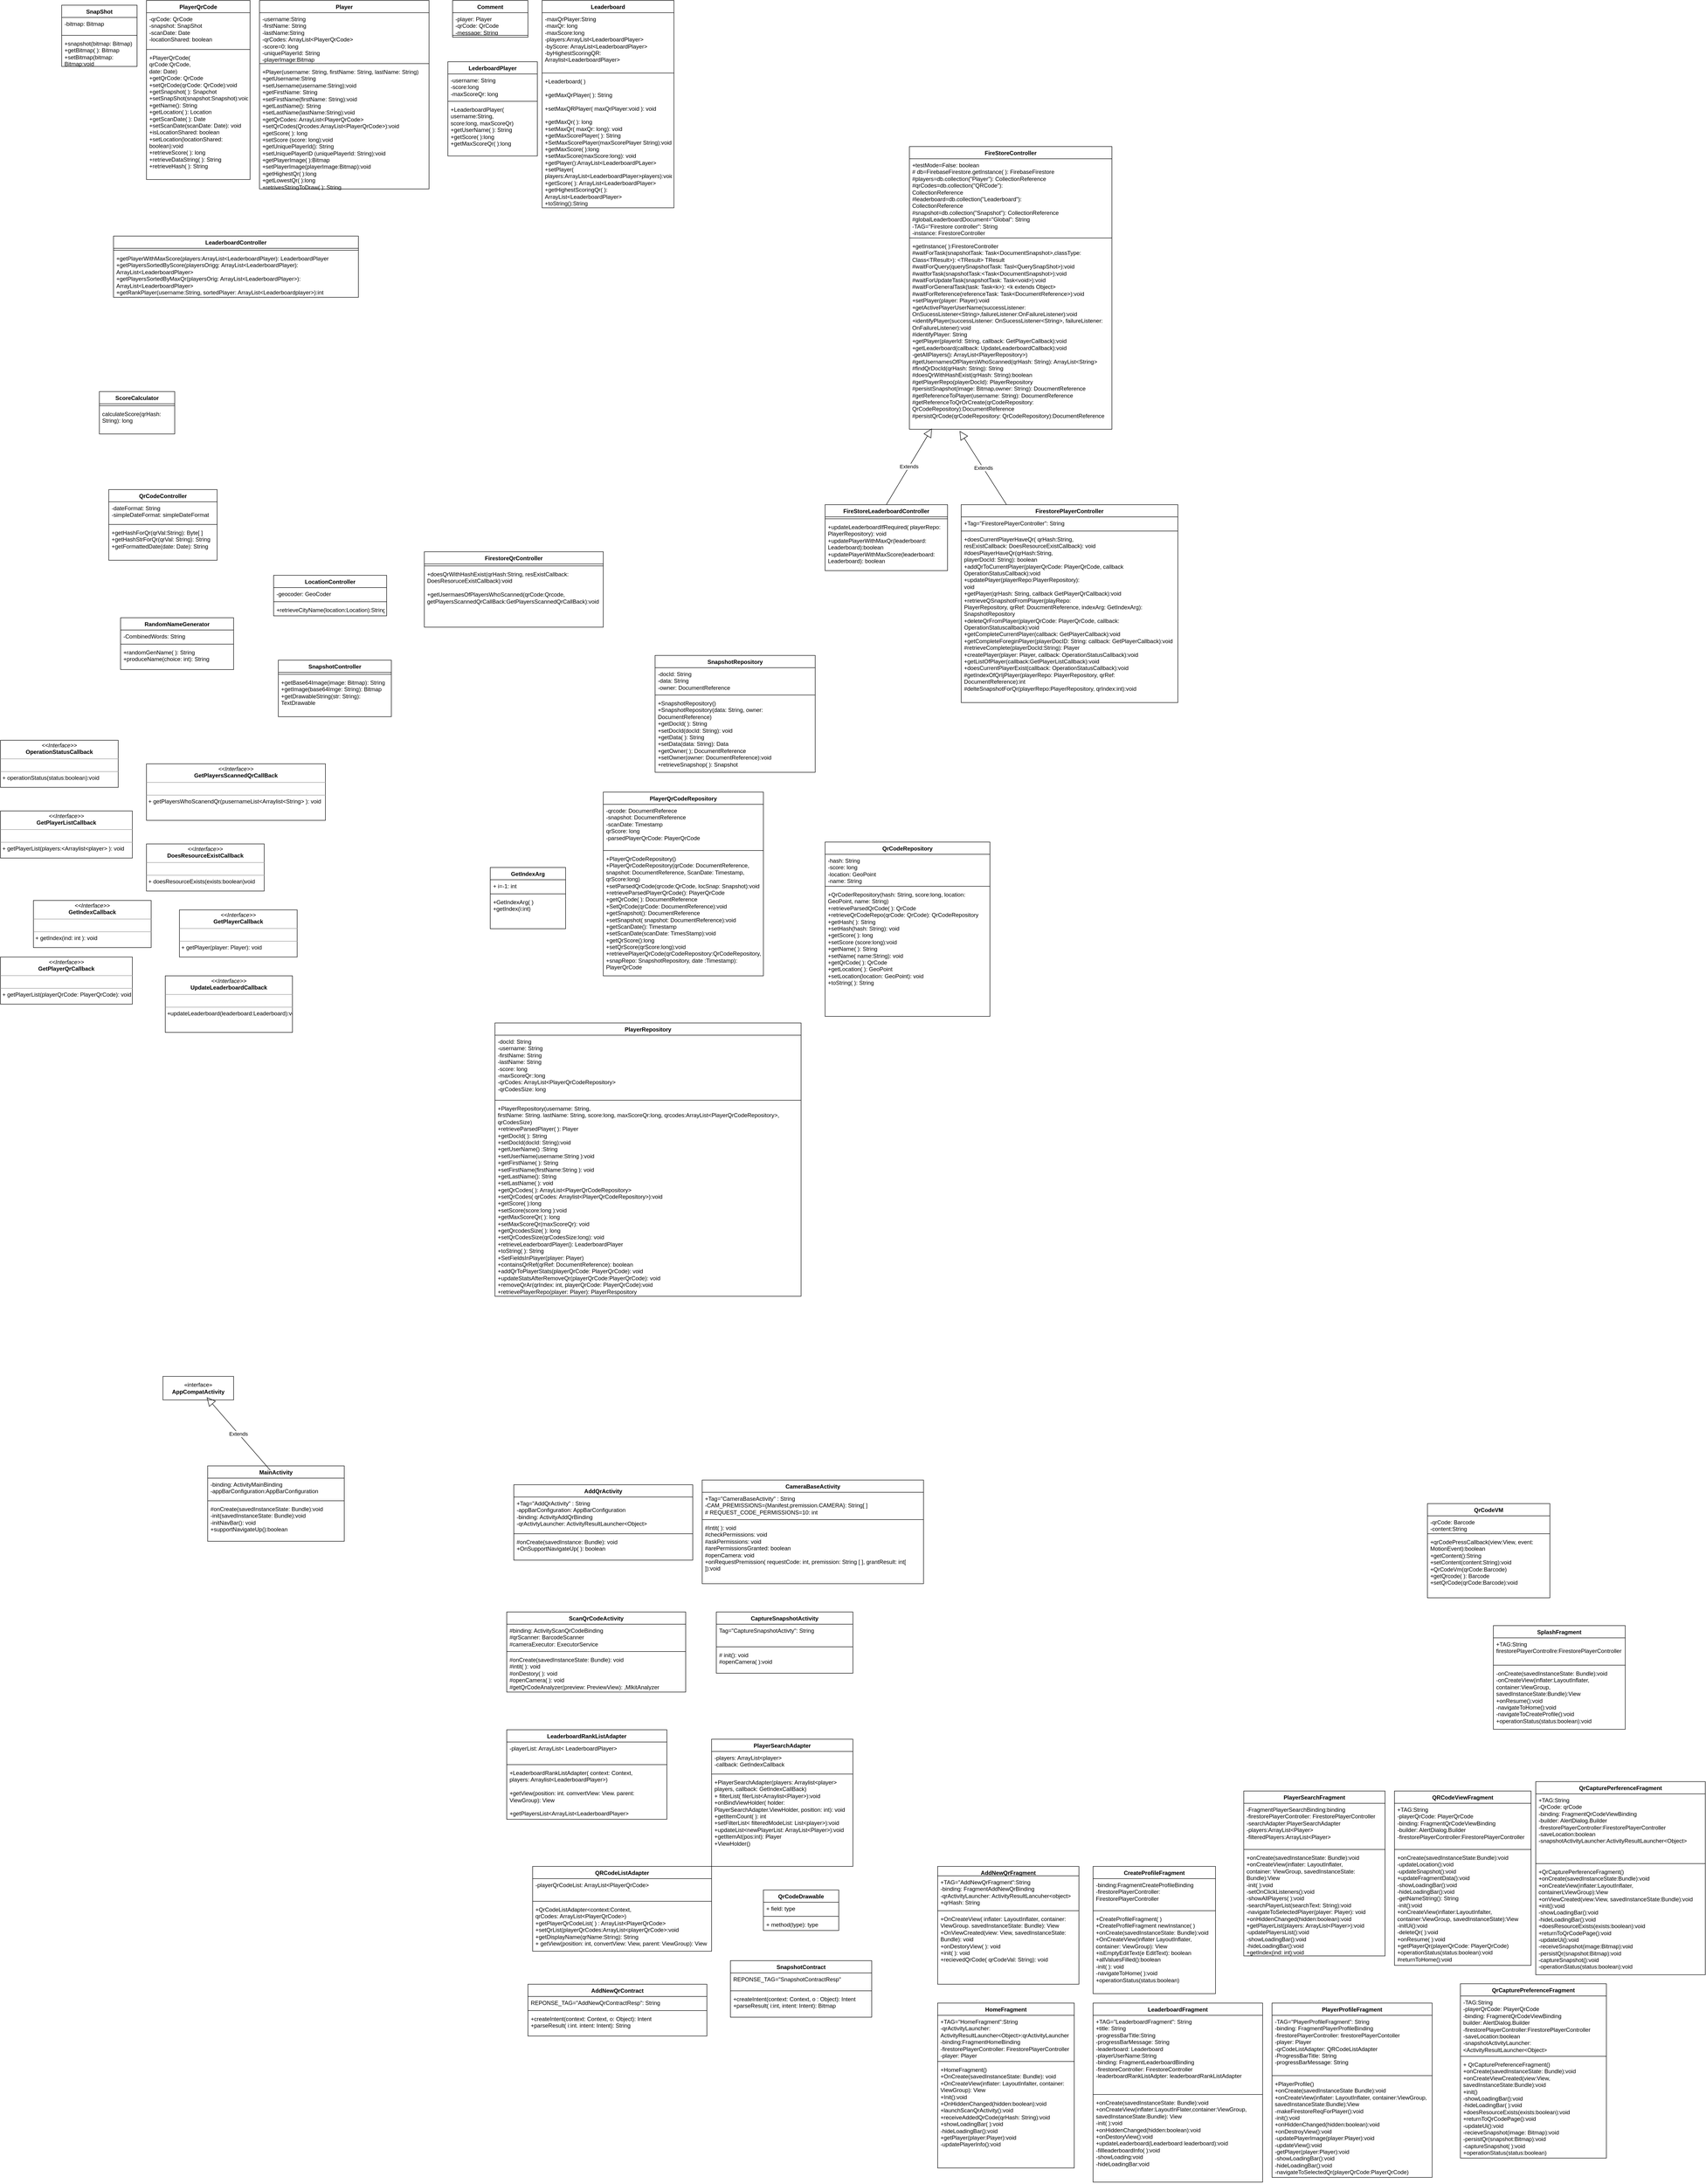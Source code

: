 <mxfile version="21.0.6" type="github">
  <diagram name="Page-1" id="iM3VnT9SyAMWZlAbuz2z">
    <mxGraphModel dx="2704" dy="1001" grid="1" gridSize="10" guides="1" tooltips="1" connect="1" arrows="1" fold="1" page="1" pageScale="1" pageWidth="850" pageHeight="1100" math="0" shadow="0">
      <root>
        <mxCell id="0" />
        <mxCell id="1" parent="0" />
        <mxCell id="nQNH612VHkfuGx5EY-RF-2" value="Comment" style="swimlane;fontStyle=1;align=center;verticalAlign=top;childLayout=stackLayout;horizontal=1;startSize=26;horizontalStack=0;resizeParent=1;resizeParentMax=0;resizeLast=0;collapsible=1;marginBottom=0;whiteSpace=wrap;html=1;" parent="1" vertex="1">
          <mxGeometry x="120" y="10" width="160" height="78" as="geometry" />
        </mxCell>
        <mxCell id="nQNH612VHkfuGx5EY-RF-3" value="-player: Player&lt;br&gt;-qrCode: QrCode&lt;br&gt;-message: String" style="text;strokeColor=none;fillColor=none;align=left;verticalAlign=top;spacingLeft=4;spacingRight=4;overflow=hidden;rotatable=0;points=[[0,0.5],[1,0.5]];portConstraint=eastwest;whiteSpace=wrap;html=1;" parent="nQNH612VHkfuGx5EY-RF-2" vertex="1">
          <mxGeometry y="26" width="160" height="44" as="geometry" />
        </mxCell>
        <mxCell id="nQNH612VHkfuGx5EY-RF-4" value="" style="line;strokeWidth=1;fillColor=none;align=left;verticalAlign=middle;spacingTop=-1;spacingLeft=3;spacingRight=3;rotatable=0;labelPosition=right;points=[];portConstraint=eastwest;strokeColor=inherit;" parent="nQNH612VHkfuGx5EY-RF-2" vertex="1">
          <mxGeometry y="70" width="160" height="8" as="geometry" />
        </mxCell>
        <mxCell id="nQNH612VHkfuGx5EY-RF-6" value="Leaderboard" style="swimlane;fontStyle=1;align=center;verticalAlign=top;childLayout=stackLayout;horizontal=1;startSize=26;horizontalStack=0;resizeParent=1;resizeParentMax=0;resizeLast=0;collapsible=1;marginBottom=0;whiteSpace=wrap;html=1;" parent="1" vertex="1">
          <mxGeometry x="310" y="10" width="280" height="440" as="geometry" />
        </mxCell>
        <mxCell id="nQNH612VHkfuGx5EY-RF-7" value="-maxQrPlayer:String&lt;br&gt;-maxQr: long&lt;br&gt;-maxScore:long&lt;br&gt;-players:ArrayList&amp;lt;LeaderboardPlayer&amp;gt;&lt;br&gt;-byScore: ArrayList&amp;lt;LeaderboardPlayer&amp;gt;&lt;br&gt;-byHighestScoringQR: Arraylist&amp;lt;LeaderboardPlayer&amp;gt;" style="text;strokeColor=none;fillColor=none;align=left;verticalAlign=top;spacingLeft=4;spacingRight=4;overflow=hidden;rotatable=0;points=[[0,0.5],[1,0.5]];portConstraint=eastwest;whiteSpace=wrap;html=1;" parent="nQNH612VHkfuGx5EY-RF-6" vertex="1">
          <mxGeometry y="26" width="280" height="124" as="geometry" />
        </mxCell>
        <mxCell id="nQNH612VHkfuGx5EY-RF-8" value="" style="line;strokeWidth=1;fillColor=none;align=left;verticalAlign=middle;spacingTop=-1;spacingLeft=3;spacingRight=3;rotatable=0;labelPosition=right;points=[];portConstraint=eastwest;strokeColor=inherit;" parent="nQNH612VHkfuGx5EY-RF-6" vertex="1">
          <mxGeometry y="150" width="280" height="8" as="geometry" />
        </mxCell>
        <mxCell id="nQNH612VHkfuGx5EY-RF-9" value="+Leaderboard( )&lt;br&gt;&lt;br&gt;+getMaxQrPlayer( ): String&lt;br&gt;&lt;br&gt;+setMaxQRPlayer( maxQrPlayer:void ): void&lt;br&gt;&lt;br&gt;+getMaxQr( ): long&lt;br&gt;+setMaxQr( maxQr: long): void&lt;br&gt;+getMaxScorePlayer( ): String&lt;br&gt;+SetMaxScorePlayer(maxScorePlayer String):void&lt;br&gt;+getMaxScore( ):long&lt;br&gt;+setMaxScore(maxScore:long): void&lt;br&gt;+getPlayer():ArrayList&amp;lt;LeaderboardPLayer&amp;gt;&lt;br&gt;+setPlayer( players:ArrayList&amp;lt;LeaderboardPlayer&amp;gt;players):void&lt;br&gt;+getScore( ): ArrayList&amp;lt;LeaderboardPlayer&amp;gt;&lt;br&gt;+getHighestScoringQr( ): ArrayList&amp;lt;LeaderboardPlayer&amp;gt;&lt;br&gt;+toString():String" style="text;strokeColor=none;fillColor=none;align=left;verticalAlign=top;spacingLeft=4;spacingRight=4;overflow=hidden;rotatable=0;points=[[0,0.5],[1,0.5]];portConstraint=eastwest;whiteSpace=wrap;html=1;" parent="nQNH612VHkfuGx5EY-RF-6" vertex="1">
          <mxGeometry y="158" width="280" height="282" as="geometry" />
        </mxCell>
        <mxCell id="nQNH612VHkfuGx5EY-RF-10" value="LederboardPlayer" style="swimlane;fontStyle=1;align=center;verticalAlign=top;childLayout=stackLayout;horizontal=1;startSize=26;horizontalStack=0;resizeParent=1;resizeParentMax=0;resizeLast=0;collapsible=1;marginBottom=0;whiteSpace=wrap;html=1;" parent="1" vertex="1">
          <mxGeometry x="110" y="140" width="190" height="200" as="geometry" />
        </mxCell>
        <mxCell id="nQNH612VHkfuGx5EY-RF-11" value="-username: String&lt;br&gt;-score:long&lt;br&gt;-maxScoreQr: long" style="text;strokeColor=none;fillColor=none;align=left;verticalAlign=top;spacingLeft=4;spacingRight=4;overflow=hidden;rotatable=0;points=[[0,0.5],[1,0.5]];portConstraint=eastwest;whiteSpace=wrap;html=1;" parent="nQNH612VHkfuGx5EY-RF-10" vertex="1">
          <mxGeometry y="26" width="190" height="54" as="geometry" />
        </mxCell>
        <mxCell id="nQNH612VHkfuGx5EY-RF-12" value="" style="line;strokeWidth=1;fillColor=none;align=left;verticalAlign=middle;spacingTop=-1;spacingLeft=3;spacingRight=3;rotatable=0;labelPosition=right;points=[];portConstraint=eastwest;strokeColor=inherit;" parent="nQNH612VHkfuGx5EY-RF-10" vertex="1">
          <mxGeometry y="80" width="190" height="8" as="geometry" />
        </mxCell>
        <mxCell id="nQNH612VHkfuGx5EY-RF-13" value="+LeaderboardPlayer(&lt;br&gt;username:String,&lt;br&gt;score:long, maxScoreQr)&lt;br&gt;+getUserName( ): String&lt;br&gt;+getScore( ):long&lt;br&gt;+getMaxScoreQr( ):long" style="text;strokeColor=none;fillColor=none;align=left;verticalAlign=top;spacingLeft=4;spacingRight=4;overflow=hidden;rotatable=0;points=[[0,0.5],[1,0.5]];portConstraint=eastwest;whiteSpace=wrap;html=1;" parent="nQNH612VHkfuGx5EY-RF-10" vertex="1">
          <mxGeometry y="88" width="190" height="112" as="geometry" />
        </mxCell>
        <mxCell id="nQNH612VHkfuGx5EY-RF-14" value="Player" style="swimlane;fontStyle=1;align=center;verticalAlign=top;childLayout=stackLayout;horizontal=1;startSize=26;horizontalStack=0;resizeParent=1;resizeParentMax=0;resizeLast=0;collapsible=1;marginBottom=0;whiteSpace=wrap;html=1;" parent="1" vertex="1">
          <mxGeometry x="-290" y="10" width="360" height="400" as="geometry" />
        </mxCell>
        <mxCell id="nQNH612VHkfuGx5EY-RF-15" value="-username:String&lt;br&gt;-firstName: String&lt;br&gt;-lastName:String&lt;br&gt;-qrCodes: ArrayList&amp;lt;PlayerQrCode&amp;gt;&lt;br&gt;-score=0: long&lt;br&gt;-uniquePlayerId: String&lt;br&gt;-playerImage:Bitmap" style="text;strokeColor=none;fillColor=none;align=left;verticalAlign=top;spacingLeft=4;spacingRight=4;overflow=hidden;rotatable=0;points=[[0,0.5],[1,0.5]];portConstraint=eastwest;whiteSpace=wrap;html=1;" parent="nQNH612VHkfuGx5EY-RF-14" vertex="1">
          <mxGeometry y="26" width="360" height="104" as="geometry" />
        </mxCell>
        <mxCell id="nQNH612VHkfuGx5EY-RF-16" value="" style="line;strokeWidth=1;fillColor=none;align=left;verticalAlign=middle;spacingTop=-1;spacingLeft=3;spacingRight=3;rotatable=0;labelPosition=right;points=[];portConstraint=eastwest;strokeColor=inherit;" parent="nQNH612VHkfuGx5EY-RF-14" vertex="1">
          <mxGeometry y="130" width="360" height="8" as="geometry" />
        </mxCell>
        <mxCell id="nQNH612VHkfuGx5EY-RF-17" value="+Player(username: String, firstName: String, lastName: String)&lt;br&gt;+getUsername:String&lt;br&gt;+setUsername(username:String):void&lt;br&gt;+getFirstName: String&lt;br&gt;+setFirstName(firstName: String):void&lt;br&gt;+getLastName(): String&lt;br&gt;+setLastName(lastName:String):void&lt;br&gt;+getQrCodes: ArrayList&amp;lt;PlayerQrCode&amp;gt;&lt;br&gt;+setQrCodes(Qrcodes:ArrayList&amp;lt;PlayerQrCode&amp;gt;):void&lt;br&gt;+getScore( ): long&lt;br&gt;+setScore (score: long):void&lt;br&gt;+getUniquePlayerId(): String&lt;br&gt;+setUniquePlayerID (uniquePlayerId: String):void&lt;br&gt;+getPlayerImage( ):Bitmap&lt;br&gt;+setPlayerImage(playerImage:Bitmap):void&lt;br&gt;+getHighestQr( ):long&lt;br&gt;+getLowestQr( ):long&lt;br&gt;+retrivesStringToDraw( ): String" style="text;strokeColor=none;fillColor=none;align=left;verticalAlign=top;spacingLeft=4;spacingRight=4;overflow=hidden;rotatable=0;points=[[0,0.5],[1,0.5]];portConstraint=eastwest;whiteSpace=wrap;html=1;" parent="nQNH612VHkfuGx5EY-RF-14" vertex="1">
          <mxGeometry y="138" width="360" height="262" as="geometry" />
        </mxCell>
        <mxCell id="nQNH612VHkfuGx5EY-RF-18" value="PlayerQrCode" style="swimlane;fontStyle=1;align=center;verticalAlign=top;childLayout=stackLayout;horizontal=1;startSize=26;horizontalStack=0;resizeParent=1;resizeParentMax=0;resizeLast=0;collapsible=1;marginBottom=0;whiteSpace=wrap;html=1;" parent="1" vertex="1">
          <mxGeometry x="-530" y="10" width="220" height="380" as="geometry" />
        </mxCell>
        <mxCell id="nQNH612VHkfuGx5EY-RF-19" value="-qrCode: QrCode&lt;br&gt;-snapshot: SnapShot&lt;br&gt;-scanDate: Date&lt;br&gt;-locationShared: boolean&lt;br&gt;" style="text;strokeColor=none;fillColor=none;align=left;verticalAlign=top;spacingLeft=4;spacingRight=4;overflow=hidden;rotatable=0;points=[[0,0.5],[1,0.5]];portConstraint=eastwest;whiteSpace=wrap;html=1;" parent="nQNH612VHkfuGx5EY-RF-18" vertex="1">
          <mxGeometry y="26" width="220" height="74" as="geometry" />
        </mxCell>
        <mxCell id="nQNH612VHkfuGx5EY-RF-20" value="" style="line;strokeWidth=1;fillColor=none;align=left;verticalAlign=middle;spacingTop=-1;spacingLeft=3;spacingRight=3;rotatable=0;labelPosition=right;points=[];portConstraint=eastwest;strokeColor=inherit;" parent="nQNH612VHkfuGx5EY-RF-18" vertex="1">
          <mxGeometry y="100" width="220" height="8" as="geometry" />
        </mxCell>
        <mxCell id="nQNH612VHkfuGx5EY-RF-21" value="+PlayerQrCode(&lt;br&gt;qrCode:QrCode,&lt;br&gt;date: Date)&lt;br&gt;+getQrCode: QrCode&lt;br&gt;+setQrCode(qrCode: QrCode):void&lt;br&gt;+getSnapshot( ): Snapchot&lt;br&gt;+setSnapShot(snapshot:Snapshot):void&lt;br&gt;+getName(): String&lt;br&gt;+getLocation( ): Location&lt;br&gt;+getScanDate( ): Date&lt;br&gt;+setScanDate(scanDate: Date): void&lt;br&gt;+isLocationShared: boolean&lt;br&gt;+setLocation(locationShared: boolean):void&lt;br&gt;+retrieveScore( ): long&lt;br&gt;+retrieveDataString( ): String&lt;br&gt;+retrieveHash( ): String" style="text;strokeColor=none;fillColor=none;align=left;verticalAlign=top;spacingLeft=4;spacingRight=4;overflow=hidden;rotatable=0;points=[[0,0.5],[1,0.5]];portConstraint=eastwest;whiteSpace=wrap;html=1;" parent="nQNH612VHkfuGx5EY-RF-18" vertex="1">
          <mxGeometry y="108" width="220" height="272" as="geometry" />
        </mxCell>
        <mxCell id="nQNH612VHkfuGx5EY-RF-22" value="SnapShot" style="swimlane;fontStyle=1;align=center;verticalAlign=top;childLayout=stackLayout;horizontal=1;startSize=26;horizontalStack=0;resizeParent=1;resizeParentMax=0;resizeLast=0;collapsible=1;marginBottom=0;whiteSpace=wrap;html=1;" parent="1" vertex="1">
          <mxGeometry x="-710" y="20" width="160" height="130" as="geometry" />
        </mxCell>
        <mxCell id="nQNH612VHkfuGx5EY-RF-23" value="-bitmap: Bitmap&lt;br&gt;" style="text;strokeColor=none;fillColor=none;align=left;verticalAlign=top;spacingLeft=4;spacingRight=4;overflow=hidden;rotatable=0;points=[[0,0.5],[1,0.5]];portConstraint=eastwest;whiteSpace=wrap;html=1;" parent="nQNH612VHkfuGx5EY-RF-22" vertex="1">
          <mxGeometry y="26" width="160" height="34" as="geometry" />
        </mxCell>
        <mxCell id="nQNH612VHkfuGx5EY-RF-24" value="" style="line;strokeWidth=1;fillColor=none;align=left;verticalAlign=middle;spacingTop=-1;spacingLeft=3;spacingRight=3;rotatable=0;labelPosition=right;points=[];portConstraint=eastwest;strokeColor=inherit;" parent="nQNH612VHkfuGx5EY-RF-22" vertex="1">
          <mxGeometry y="60" width="160" height="8" as="geometry" />
        </mxCell>
        <mxCell id="nQNH612VHkfuGx5EY-RF-25" value="+snapshot(bitmap: Bitmap)&lt;br&gt;+getBitmap( ): Bitmap&lt;br&gt;+setBitmap(bitmap: Bitmap:void" style="text;strokeColor=none;fillColor=none;align=left;verticalAlign=top;spacingLeft=4;spacingRight=4;overflow=hidden;rotatable=0;points=[[0,0.5],[1,0.5]];portConstraint=eastwest;whiteSpace=wrap;html=1;" parent="nQNH612VHkfuGx5EY-RF-22" vertex="1">
          <mxGeometry y="68" width="160" height="62" as="geometry" />
        </mxCell>
        <mxCell id="nQNH612VHkfuGx5EY-RF-30" value="FireStoreController" style="swimlane;fontStyle=1;align=center;verticalAlign=top;childLayout=stackLayout;horizontal=1;startSize=26;horizontalStack=0;resizeParent=1;resizeParentMax=0;resizeLast=0;collapsible=1;marginBottom=0;whiteSpace=wrap;html=1;" parent="1" vertex="1">
          <mxGeometry x="1090" y="320" width="430" height="600" as="geometry" />
        </mxCell>
        <mxCell id="nQNH612VHkfuGx5EY-RF-31" value="+testMode=False: boolean&lt;br&gt;# db=FirebaseFirestore.getInstance( ): FirebaseFirestore&lt;br&gt;#players=db.collection(&quot;Player&quot;): CollectionReference&lt;br&gt;#qrCodes=db.collection(&quot;QRCode&quot;):&lt;br&gt;CollectionReference&lt;br&gt;#leaderboard=db.collection(&quot;Leaderboard&quot;):&lt;br&gt;CollectionReference&lt;br&gt;#snapshot=db.collection(&quot;Snapshot&quot;): CollectionReference&lt;br&gt;#globalLeaderboardDocument=&quot;Global&quot;: String&lt;br&gt;-TAG=&quot;Firestore controller&quot;: String&lt;br&gt;-instance: FirestoreController" style="text;strokeColor=none;fillColor=none;align=left;verticalAlign=top;spacingLeft=4;spacingRight=4;overflow=hidden;rotatable=0;points=[[0,0.5],[1,0.5]];portConstraint=eastwest;whiteSpace=wrap;html=1;" parent="nQNH612VHkfuGx5EY-RF-30" vertex="1">
          <mxGeometry y="26" width="430" height="164" as="geometry" />
        </mxCell>
        <mxCell id="nQNH612VHkfuGx5EY-RF-32" value="" style="line;strokeWidth=1;fillColor=none;align=left;verticalAlign=middle;spacingTop=-1;spacingLeft=3;spacingRight=3;rotatable=0;labelPosition=right;points=[];portConstraint=eastwest;strokeColor=inherit;" parent="nQNH612VHkfuGx5EY-RF-30" vertex="1">
          <mxGeometry y="190" width="430" height="8" as="geometry" />
        </mxCell>
        <mxCell id="nQNH612VHkfuGx5EY-RF-33" value="+getInstance( ):FirestoreController&lt;br&gt;#waitForTask(snapshotTask: Task&amp;lt;DocumentSnapshot&amp;gt;,classType: Class&amp;lt;TResult&amp;gt;): &amp;lt;TResult&amp;gt; TResult&lt;br&gt;#waitForQuery(querySnapshotTask: Tasl&amp;lt;QuerySnapShot&amp;gt;):void&lt;br&gt;#waitforTask(snapshotTask:&amp;lt;Task&amp;lt;DocumentSnapshot&amp;gt;):void&lt;br&gt;#waitForUpdateTask(snapshotTask: Task&amp;lt;void&amp;gt;):void&lt;br&gt;#waitForGeneralTask(task: Task&amp;lt;k&amp;gt;): &amp;lt;k extends Object&amp;gt;&lt;br&gt;#waitForReference(referenceTask: Task&amp;lt;DocumentReference&amp;gt;):void&lt;br&gt;+setPlayer(player: Player):void&lt;br&gt;+getActivePlayerUserName(successListener:&lt;br&gt;OnSucessListener&amp;lt;String&amp;gt;,failureListener:OnFailureListener):void&lt;br&gt;+identifyPlayer(successListener: OnSucessListener&amp;lt;String&amp;gt;, failureListener: OnFailureListener):void&lt;br&gt;#identifyPlayer: String&lt;br&gt;+getPlayer(playerId: String, callback: GetPlayerCallback):void&lt;br&gt;+getLeaderboard(callback: UpdateLeaderboardCallback):void&lt;br&gt;-getAllPlayers(): ArrayList&amp;lt;PlayerRepository&amp;gt;)&lt;br&gt;#getUsernamesOfPlayersWhoScanned(qrHash: String): ArrayList&amp;lt;String&amp;gt;&lt;br&gt;#findQrDocId(qrHash: String): String&lt;br&gt;#doesQrWithHashExist(qrHash: String):boolean&lt;br&gt;#getPlayerRepo(playerDocId): PlayerRepository&lt;br&gt;#persistSnapshot(image: Bitmap,owner: String): DoucmentReference&lt;br&gt;#getReferenceToPlayer(username: String): DocumentReference&lt;br&gt;#getReferenceToQrOrCreate(qrCodeRepository: QrCodeRepository):DocumentReference&lt;br&gt;#persistQrCode(qrCodeRepository: QrCodeRepository):DocumentReference&lt;br&gt;" style="text;strokeColor=none;fillColor=none;align=left;verticalAlign=top;spacingLeft=4;spacingRight=4;overflow=hidden;rotatable=0;points=[[0,0.5],[1,0.5]];portConstraint=eastwest;whiteSpace=wrap;html=1;" parent="nQNH612VHkfuGx5EY-RF-30" vertex="1">
          <mxGeometry y="198" width="430" height="402" as="geometry" />
        </mxCell>
        <mxCell id="GJ8ESOO0SuFdvQ9mrWzl-1" value="FireStoreLeaderboardController" style="swimlane;fontStyle=1;align=center;verticalAlign=top;childLayout=stackLayout;horizontal=1;startSize=26;horizontalStack=0;resizeParent=1;resizeParentMax=0;resizeLast=0;collapsible=1;marginBottom=0;whiteSpace=wrap;html=1;" parent="1" vertex="1">
          <mxGeometry x="911" y="1080" width="260" height="140" as="geometry" />
        </mxCell>
        <mxCell id="GJ8ESOO0SuFdvQ9mrWzl-3" value="" style="line;strokeWidth=1;fillColor=none;align=left;verticalAlign=middle;spacingTop=-1;spacingLeft=3;spacingRight=3;rotatable=0;labelPosition=right;points=[];portConstraint=eastwest;strokeColor=inherit;" parent="GJ8ESOO0SuFdvQ9mrWzl-1" vertex="1">
          <mxGeometry y="26" width="260" height="8" as="geometry" />
        </mxCell>
        <mxCell id="GJ8ESOO0SuFdvQ9mrWzl-4" value="+updateLeaderboardIfRequired( playerRepo:&lt;br&gt;PlayerRepository): void&lt;br&gt;+updatePlayerWithMaxQr(leaderboard: Leaderboard):boolean&lt;br&gt;+updatePlayerWithMaxScore(leaderboard: Leaderboard): boolean" style="text;strokeColor=none;fillColor=none;align=left;verticalAlign=top;spacingLeft=4;spacingRight=4;overflow=hidden;rotatable=0;points=[[0,0.5],[1,0.5]];portConstraint=eastwest;whiteSpace=wrap;html=1;" parent="GJ8ESOO0SuFdvQ9mrWzl-1" vertex="1">
          <mxGeometry y="34" width="260" height="106" as="geometry" />
        </mxCell>
        <mxCell id="GJ8ESOO0SuFdvQ9mrWzl-5" value="FirestorePlayerController" style="swimlane;fontStyle=1;align=center;verticalAlign=top;childLayout=stackLayout;horizontal=1;startSize=26;horizontalStack=0;resizeParent=1;resizeParentMax=0;resizeLast=0;collapsible=1;marginBottom=0;whiteSpace=wrap;html=1;" parent="1" vertex="1">
          <mxGeometry x="1200" y="1080" width="460" height="420" as="geometry" />
        </mxCell>
        <mxCell id="GJ8ESOO0SuFdvQ9mrWzl-6" value="+Tag=&quot;FirestorePlayerController&quot;: String" style="text;strokeColor=none;fillColor=none;align=left;verticalAlign=top;spacingLeft=4;spacingRight=4;overflow=hidden;rotatable=0;points=[[0,0.5],[1,0.5]];portConstraint=eastwest;whiteSpace=wrap;html=1;" parent="GJ8ESOO0SuFdvQ9mrWzl-5" vertex="1">
          <mxGeometry y="26" width="460" height="26" as="geometry" />
        </mxCell>
        <mxCell id="GJ8ESOO0SuFdvQ9mrWzl-7" value="" style="line;strokeWidth=1;fillColor=none;align=left;verticalAlign=middle;spacingTop=-1;spacingLeft=3;spacingRight=3;rotatable=0;labelPosition=right;points=[];portConstraint=eastwest;strokeColor=inherit;" parent="GJ8ESOO0SuFdvQ9mrWzl-5" vertex="1">
          <mxGeometry y="52" width="460" height="8" as="geometry" />
        </mxCell>
        <mxCell id="GJ8ESOO0SuFdvQ9mrWzl-8" value="+doesCurrentPlayerHaveQr( qrHash:String,&lt;br&gt;resExistCallback: DoesResourceExistCallback): void&lt;br&gt;#doesPlayerHaveQr(qrHash:String,&lt;br&gt;playerDocId: String): boolean&lt;br&gt;+addQrToCurrentPlayer(playerQrCode: PlayerQrCode, callback OperationStatusCallback):void&lt;br&gt;+updatePlayer(playerRepo:PlayerRepository):&lt;br&gt;void&lt;br&gt;+getPlayer(qrHash: String, callback GetPlayerQrCallback):void&lt;br&gt;+retrieveQSnapshotFromPlayer(playRepo:&lt;br&gt;PlayerRepository, qrRef: DoucmentReference, indexArg: GetIndexArg): SnapshotRepository&lt;br&gt;+deleteQrFromPlayer(playerQrCode: PlayerQrCode, callback: OperationStatuscallback):void&lt;br&gt;+getCompleteCurrentPlayer(callback: GetPlayerCallback):void&lt;br&gt;+getCompleteForeginPlayer(playerDocID: String: callback: GetPlayerCallback):void&lt;br&gt;#retrieveComplete(playerDocId:String): Player&lt;br&gt;+createPlayer(player: Player, callback: OperationStatusCallback):void&lt;br&gt;+getListOfPlayer(callback:GetPlayerListCallback):void&lt;br&gt;+doesCurrentPlayerExist(callback: OperationStatusCallback):void&lt;br&gt;#getIndexOfQrIjPlayer(playerRepo: PlayerRepository, qrRef: DocumentReference):int&lt;br&gt;#delteSnapshotForQr(playerRepo:PlayerRepository, qrIndex:int):void" style="text;strokeColor=none;fillColor=none;align=left;verticalAlign=top;spacingLeft=4;spacingRight=4;overflow=hidden;rotatable=0;points=[[0,0.5],[1,0.5]];portConstraint=eastwest;whiteSpace=wrap;html=1;" parent="GJ8ESOO0SuFdvQ9mrWzl-5" vertex="1">
          <mxGeometry y="60" width="460" height="360" as="geometry" />
        </mxCell>
        <mxCell id="GJ8ESOO0SuFdvQ9mrWzl-9" value="FirestoreQrController" style="swimlane;fontStyle=1;align=center;verticalAlign=top;childLayout=stackLayout;horizontal=1;startSize=26;horizontalStack=0;resizeParent=1;resizeParentMax=0;resizeLast=0;collapsible=1;marginBottom=0;whiteSpace=wrap;html=1;" parent="1" vertex="1">
          <mxGeometry x="60" y="1180" width="380" height="160" as="geometry" />
        </mxCell>
        <mxCell id="GJ8ESOO0SuFdvQ9mrWzl-11" value="" style="line;strokeWidth=1;fillColor=none;align=left;verticalAlign=middle;spacingTop=-1;spacingLeft=3;spacingRight=3;rotatable=0;labelPosition=right;points=[];portConstraint=eastwest;strokeColor=inherit;" parent="GJ8ESOO0SuFdvQ9mrWzl-9" vertex="1">
          <mxGeometry y="26" width="380" height="8" as="geometry" />
        </mxCell>
        <mxCell id="GJ8ESOO0SuFdvQ9mrWzl-12" value="+doesQrWithHashExist(qrHash:String, resExistCallback: DoesResoruceExistCallback):void&lt;br&gt;&lt;br&gt;+getUsermaesOfPlayersWhoScanned(qrCode:Qrcode,&lt;br&gt;getPlayersScannedQrCallBack:GetPlayersScannedQrCallBack):void" style="text;strokeColor=none;fillColor=none;align=left;verticalAlign=top;spacingLeft=4;spacingRight=4;overflow=hidden;rotatable=0;points=[[0,0.5],[1,0.5]];portConstraint=eastwest;whiteSpace=wrap;html=1;" parent="GJ8ESOO0SuFdvQ9mrWzl-9" vertex="1">
          <mxGeometry y="34" width="380" height="126" as="geometry" />
        </mxCell>
        <mxCell id="GJ8ESOO0SuFdvQ9mrWzl-13" value="LeaderboardController" style="swimlane;fontStyle=1;align=center;verticalAlign=top;childLayout=stackLayout;horizontal=1;startSize=26;horizontalStack=0;resizeParent=1;resizeParentMax=0;resizeLast=0;collapsible=1;marginBottom=0;whiteSpace=wrap;html=1;" parent="1" vertex="1">
          <mxGeometry x="-600" y="510" width="520" height="130" as="geometry" />
        </mxCell>
        <mxCell id="GJ8ESOO0SuFdvQ9mrWzl-15" value="" style="line;strokeWidth=1;fillColor=none;align=left;verticalAlign=middle;spacingTop=-1;spacingLeft=3;spacingRight=3;rotatable=0;labelPosition=right;points=[];portConstraint=eastwest;strokeColor=inherit;" parent="GJ8ESOO0SuFdvQ9mrWzl-13" vertex="1">
          <mxGeometry y="26" width="520" height="8" as="geometry" />
        </mxCell>
        <mxCell id="GJ8ESOO0SuFdvQ9mrWzl-16" value="+getPlayerWithMaxScore(players:ArrayList&amp;lt;LeaderboardPlayer): LeaderboardPlayer&lt;br&gt;+getPlayersSortedByScore(playersOrigg: ArrayList&amp;lt;LeaderboardPlayer): ArrayList&amp;lt;LeaderboardPlayer&amp;gt;&lt;br&gt;+getPlayersSortedByMaxQr(playersOrig: ArrayList&amp;lt;LeaderboardPlayer&amp;gt;): ArrayList&amp;lt;LeaderboardPlayer&amp;gt;&lt;br&gt;+getRankPlayer(username:String, sortedPlayer: ArrayList&amp;lt;Leaderboardplayer&amp;gt;):int" style="text;strokeColor=none;fillColor=none;align=left;verticalAlign=top;spacingLeft=4;spacingRight=4;overflow=hidden;rotatable=0;points=[[0,0.5],[1,0.5]];portConstraint=eastwest;whiteSpace=wrap;html=1;" parent="GJ8ESOO0SuFdvQ9mrWzl-13" vertex="1">
          <mxGeometry y="34" width="520" height="96" as="geometry" />
        </mxCell>
        <mxCell id="GJ8ESOO0SuFdvQ9mrWzl-17" value="LocationController" style="swimlane;fontStyle=1;align=center;verticalAlign=top;childLayout=stackLayout;horizontal=1;startSize=26;horizontalStack=0;resizeParent=1;resizeParentMax=0;resizeLast=0;collapsible=1;marginBottom=0;whiteSpace=wrap;html=1;" parent="1" vertex="1">
          <mxGeometry x="-260" y="1230" width="240" height="86" as="geometry" />
        </mxCell>
        <mxCell id="GJ8ESOO0SuFdvQ9mrWzl-18" value="-geocoder: GeoCoder" style="text;strokeColor=none;fillColor=none;align=left;verticalAlign=top;spacingLeft=4;spacingRight=4;overflow=hidden;rotatable=0;points=[[0,0.5],[1,0.5]];portConstraint=eastwest;whiteSpace=wrap;html=1;" parent="GJ8ESOO0SuFdvQ9mrWzl-17" vertex="1">
          <mxGeometry y="26" width="240" height="26" as="geometry" />
        </mxCell>
        <mxCell id="GJ8ESOO0SuFdvQ9mrWzl-19" value="" style="line;strokeWidth=1;fillColor=none;align=left;verticalAlign=middle;spacingTop=-1;spacingLeft=3;spacingRight=3;rotatable=0;labelPosition=right;points=[];portConstraint=eastwest;strokeColor=inherit;" parent="GJ8ESOO0SuFdvQ9mrWzl-17" vertex="1">
          <mxGeometry y="52" width="240" height="8" as="geometry" />
        </mxCell>
        <mxCell id="GJ8ESOO0SuFdvQ9mrWzl-20" value="+retrieveCityName(location:Location):String" style="text;strokeColor=none;fillColor=none;align=left;verticalAlign=top;spacingLeft=4;spacingRight=4;overflow=hidden;rotatable=0;points=[[0,0.5],[1,0.5]];portConstraint=eastwest;whiteSpace=wrap;html=1;" parent="GJ8ESOO0SuFdvQ9mrWzl-17" vertex="1">
          <mxGeometry y="60" width="240" height="26" as="geometry" />
        </mxCell>
        <mxCell id="GJ8ESOO0SuFdvQ9mrWzl-21" value="QrCodeController" style="swimlane;fontStyle=1;align=center;verticalAlign=top;childLayout=stackLayout;horizontal=1;startSize=26;horizontalStack=0;resizeParent=1;resizeParentMax=0;resizeLast=0;collapsible=1;marginBottom=0;whiteSpace=wrap;html=1;" parent="1" vertex="1">
          <mxGeometry x="-610" y="1048" width="230" height="150" as="geometry" />
        </mxCell>
        <mxCell id="GJ8ESOO0SuFdvQ9mrWzl-22" value="-dateFormat: String&lt;br&gt;-simpleDateFormat: simpleDateFormat" style="text;strokeColor=none;fillColor=none;align=left;verticalAlign=top;spacingLeft=4;spacingRight=4;overflow=hidden;rotatable=0;points=[[0,0.5],[1,0.5]];portConstraint=eastwest;whiteSpace=wrap;html=1;" parent="GJ8ESOO0SuFdvQ9mrWzl-21" vertex="1">
          <mxGeometry y="26" width="230" height="44" as="geometry" />
        </mxCell>
        <mxCell id="GJ8ESOO0SuFdvQ9mrWzl-23" value="" style="line;strokeWidth=1;fillColor=none;align=left;verticalAlign=middle;spacingTop=-1;spacingLeft=3;spacingRight=3;rotatable=0;labelPosition=right;points=[];portConstraint=eastwest;strokeColor=inherit;" parent="GJ8ESOO0SuFdvQ9mrWzl-21" vertex="1">
          <mxGeometry y="70" width="230" height="8" as="geometry" />
        </mxCell>
        <mxCell id="GJ8ESOO0SuFdvQ9mrWzl-24" value="+getHashForQr(qrVal:String): Byte[ ]&lt;br&gt;+getHashStrForQr(qrVal: String): String&lt;br&gt;+getFormattedDate(date: Date): String" style="text;strokeColor=none;fillColor=none;align=left;verticalAlign=top;spacingLeft=4;spacingRight=4;overflow=hidden;rotatable=0;points=[[0,0.5],[1,0.5]];portConstraint=eastwest;whiteSpace=wrap;html=1;" parent="GJ8ESOO0SuFdvQ9mrWzl-21" vertex="1">
          <mxGeometry y="78" width="230" height="72" as="geometry" />
        </mxCell>
        <mxCell id="GJ8ESOO0SuFdvQ9mrWzl-25" value="RandomNameGenerator" style="swimlane;fontStyle=1;align=center;verticalAlign=top;childLayout=stackLayout;horizontal=1;startSize=26;horizontalStack=0;resizeParent=1;resizeParentMax=0;resizeLast=0;collapsible=1;marginBottom=0;whiteSpace=wrap;html=1;" parent="1" vertex="1">
          <mxGeometry x="-585" y="1320" width="240" height="110" as="geometry" />
        </mxCell>
        <mxCell id="GJ8ESOO0SuFdvQ9mrWzl-26" value="-CombinedWords: String" style="text;strokeColor=none;fillColor=none;align=left;verticalAlign=top;spacingLeft=4;spacingRight=4;overflow=hidden;rotatable=0;points=[[0,0.5],[1,0.5]];portConstraint=eastwest;whiteSpace=wrap;html=1;" parent="GJ8ESOO0SuFdvQ9mrWzl-25" vertex="1">
          <mxGeometry y="26" width="240" height="26" as="geometry" />
        </mxCell>
        <mxCell id="GJ8ESOO0SuFdvQ9mrWzl-27" value="" style="line;strokeWidth=1;fillColor=none;align=left;verticalAlign=middle;spacingTop=-1;spacingLeft=3;spacingRight=3;rotatable=0;labelPosition=right;points=[];portConstraint=eastwest;strokeColor=inherit;" parent="GJ8ESOO0SuFdvQ9mrWzl-25" vertex="1">
          <mxGeometry y="52" width="240" height="8" as="geometry" />
        </mxCell>
        <mxCell id="GJ8ESOO0SuFdvQ9mrWzl-28" value="+randomGenName( ): String&lt;br&gt;+produceName(choice: int): String" style="text;strokeColor=none;fillColor=none;align=left;verticalAlign=top;spacingLeft=4;spacingRight=4;overflow=hidden;rotatable=0;points=[[0,0.5],[1,0.5]];portConstraint=eastwest;whiteSpace=wrap;html=1;" parent="GJ8ESOO0SuFdvQ9mrWzl-25" vertex="1">
          <mxGeometry y="60" width="240" height="50" as="geometry" />
        </mxCell>
        <mxCell id="GJ8ESOO0SuFdvQ9mrWzl-29" value="ScoreCalculator" style="swimlane;fontStyle=1;align=center;verticalAlign=top;childLayout=stackLayout;horizontal=1;startSize=26;horizontalStack=0;resizeParent=1;resizeParentMax=0;resizeLast=0;collapsible=1;marginBottom=0;whiteSpace=wrap;html=1;" parent="1" vertex="1">
          <mxGeometry x="-630" y="840" width="160" height="90" as="geometry" />
        </mxCell>
        <mxCell id="GJ8ESOO0SuFdvQ9mrWzl-31" value="" style="line;strokeWidth=1;fillColor=none;align=left;verticalAlign=middle;spacingTop=-1;spacingLeft=3;spacingRight=3;rotatable=0;labelPosition=right;points=[];portConstraint=eastwest;strokeColor=inherit;" parent="GJ8ESOO0SuFdvQ9mrWzl-29" vertex="1">
          <mxGeometry y="26" width="160" height="8" as="geometry" />
        </mxCell>
        <mxCell id="GJ8ESOO0SuFdvQ9mrWzl-32" value="calculateScore(qrHash: String): long" style="text;strokeColor=none;fillColor=none;align=left;verticalAlign=top;spacingLeft=4;spacingRight=4;overflow=hidden;rotatable=0;points=[[0,0.5],[1,0.5]];portConstraint=eastwest;whiteSpace=wrap;html=1;" parent="GJ8ESOO0SuFdvQ9mrWzl-29" vertex="1">
          <mxGeometry y="34" width="160" height="56" as="geometry" />
        </mxCell>
        <mxCell id="GJ8ESOO0SuFdvQ9mrWzl-33" value="SnapshotController" style="swimlane;fontStyle=1;align=center;verticalAlign=top;childLayout=stackLayout;horizontal=1;startSize=26;horizontalStack=0;resizeParent=1;resizeParentMax=0;resizeLast=0;collapsible=1;marginBottom=0;whiteSpace=wrap;html=1;" parent="1" vertex="1">
          <mxGeometry x="-250" y="1410" width="240" height="120" as="geometry" />
        </mxCell>
        <mxCell id="GJ8ESOO0SuFdvQ9mrWzl-35" value="" style="line;strokeWidth=1;fillColor=none;align=left;verticalAlign=middle;spacingTop=-1;spacingLeft=3;spacingRight=3;rotatable=0;labelPosition=right;points=[];portConstraint=eastwest;strokeColor=inherit;" parent="GJ8ESOO0SuFdvQ9mrWzl-33" vertex="1">
          <mxGeometry y="26" width="240" height="8" as="geometry" />
        </mxCell>
        <mxCell id="GJ8ESOO0SuFdvQ9mrWzl-36" value="+getBase64Image(image: Bitmap): String&lt;br&gt;+getImage(base64Imge: String): Bitmap&lt;br&gt;+getDrawableString(str: String): TextDrawable" style="text;strokeColor=none;fillColor=none;align=left;verticalAlign=top;spacingLeft=4;spacingRight=4;overflow=hidden;rotatable=0;points=[[0,0.5],[1,0.5]];portConstraint=eastwest;whiteSpace=wrap;html=1;" parent="GJ8ESOO0SuFdvQ9mrWzl-33" vertex="1">
          <mxGeometry y="34" width="240" height="86" as="geometry" />
        </mxCell>
        <mxCell id="GJ8ESOO0SuFdvQ9mrWzl-41" value="&lt;p style=&quot;margin:0px;margin-top:4px;text-align:center;&quot;&gt;&lt;i&gt;&amp;lt;&amp;lt;Interface&amp;gt;&amp;gt;&lt;/i&gt;&lt;br&gt;&lt;b&gt;DoesResourceExistCallback&lt;/b&gt;&lt;/p&gt;&lt;hr size=&quot;1&quot;&gt;&lt;p style=&quot;margin:0px;margin-left:4px;&quot;&gt;&lt;br&gt;&lt;/p&gt;&lt;hr size=&quot;1&quot;&gt;&lt;p style=&quot;margin:0px;margin-left:4px;&quot;&gt;+ doesResourceExists(exists:boolean)void&lt;br&gt;&lt;br&gt;&lt;/p&gt;" style="verticalAlign=top;align=left;overflow=fill;fontSize=12;fontFamily=Helvetica;html=1;whiteSpace=wrap;" parent="1" vertex="1">
          <mxGeometry x="-530" y="1800" width="250" height="100" as="geometry" />
        </mxCell>
        <mxCell id="GJ8ESOO0SuFdvQ9mrWzl-42" value="&lt;p style=&quot;margin:0px;margin-top:4px;text-align:center;&quot;&gt;&lt;i&gt;&amp;lt;&amp;lt;Interface&amp;gt;&amp;gt;&lt;/i&gt;&lt;br&gt;&lt;b&gt;GetIndexCallback&lt;/b&gt;&lt;/p&gt;&lt;hr size=&quot;1&quot;&gt;&lt;p style=&quot;margin:0px;margin-left:4px;&quot;&gt;&lt;br&gt;&lt;/p&gt;&lt;hr size=&quot;1&quot;&gt;&lt;p style=&quot;margin:0px;margin-left:4px;&quot;&gt;+ getIndex(ind: int ): void&lt;br&gt;&lt;br&gt;&lt;/p&gt;" style="verticalAlign=top;align=left;overflow=fill;fontSize=12;fontFamily=Helvetica;html=1;whiteSpace=wrap;" parent="1" vertex="1">
          <mxGeometry x="-770" y="1920" width="250" height="100" as="geometry" />
        </mxCell>
        <mxCell id="GJ8ESOO0SuFdvQ9mrWzl-43" value="&lt;p style=&quot;margin:0px;margin-top:4px;text-align:center;&quot;&gt;&lt;i&gt;&amp;lt;&amp;lt;Interface&amp;gt;&amp;gt;&lt;/i&gt;&lt;br&gt;&lt;b&gt;GetPlayerCallback&lt;/b&gt;&lt;/p&gt;&lt;hr size=&quot;1&quot;&gt;&lt;p style=&quot;margin:0px;margin-left:4px;&quot;&gt;&lt;br&gt;&lt;/p&gt;&lt;hr size=&quot;1&quot;&gt;&lt;p style=&quot;margin:0px;margin-left:4px;&quot;&gt;+ getPlayer(player: Player): void&lt;br&gt;&lt;/p&gt;" style="verticalAlign=top;align=left;overflow=fill;fontSize=12;fontFamily=Helvetica;html=1;whiteSpace=wrap;" parent="1" vertex="1">
          <mxGeometry x="-460" y="1940" width="250" height="100" as="geometry" />
        </mxCell>
        <mxCell id="GJ8ESOO0SuFdvQ9mrWzl-48" value="&lt;p style=&quot;margin:0px;margin-top:4px;text-align:center;&quot;&gt;&lt;i&gt;&amp;lt;&amp;lt;Interface&amp;gt;&amp;gt;&lt;/i&gt;&lt;br&gt;&lt;b&gt;GetPlayerListCallback&lt;/b&gt;&lt;/p&gt;&lt;hr size=&quot;1&quot;&gt;&lt;p style=&quot;margin:0px;margin-left:4px;&quot;&gt;&lt;br&gt;&lt;/p&gt;&lt;hr size=&quot;1&quot;&gt;&lt;p style=&quot;margin:0px;margin-left:4px;&quot;&gt;+ getPlayerList(players:&amp;lt;Arraylist&amp;lt;player&amp;gt; ): void&lt;br&gt;&lt;br&gt;&lt;/p&gt;" style="verticalAlign=top;align=left;overflow=fill;fontSize=12;fontFamily=Helvetica;html=1;whiteSpace=wrap;" parent="1" vertex="1">
          <mxGeometry x="-840" y="1730" width="280" height="100" as="geometry" />
        </mxCell>
        <mxCell id="GJ8ESOO0SuFdvQ9mrWzl-49" value="&lt;p style=&quot;margin:0px;margin-top:4px;text-align:center;&quot;&gt;&lt;i&gt;&amp;lt;&amp;lt;Interface&amp;gt;&amp;gt;&lt;/i&gt;&lt;br&gt;&lt;b&gt;GetPlayerQrCallback&lt;/b&gt;&lt;/p&gt;&lt;hr size=&quot;1&quot;&gt;&lt;p style=&quot;margin:0px;margin-left:4px;&quot;&gt;&lt;br&gt;&lt;/p&gt;&lt;hr size=&quot;1&quot;&gt;&lt;p style=&quot;margin:0px;margin-left:4px;&quot;&gt;+ getPlayerList(playerQrCode: PlayerQrCode): void&lt;br&gt;&lt;br&gt;&lt;/p&gt;" style="verticalAlign=top;align=left;overflow=fill;fontSize=12;fontFamily=Helvetica;html=1;whiteSpace=wrap;" parent="1" vertex="1">
          <mxGeometry x="-840" y="2040" width="280" height="100" as="geometry" />
        </mxCell>
        <mxCell id="GJ8ESOO0SuFdvQ9mrWzl-50" value="&lt;p style=&quot;margin:0px;margin-top:4px;text-align:center;&quot;&gt;&lt;i&gt;&amp;lt;&amp;lt;Interface&amp;gt;&amp;gt;&lt;/i&gt;&lt;br&gt;&lt;b&gt;GetPlayersScannedQrCallBack&lt;/b&gt;&lt;/p&gt;&lt;hr size=&quot;1&quot;&gt;&lt;p style=&quot;margin:0px;margin-left:4px;&quot;&gt;&lt;br&gt;&lt;/p&gt;&lt;hr size=&quot;1&quot;&gt;&lt;p style=&quot;margin:0px;margin-left:4px;&quot;&gt;+ getPlayersWhoScanendQr(pusernameList&amp;lt;Arraylist&amp;lt;String&amp;gt; ): void&lt;br&gt;&lt;br&gt;&lt;/p&gt;" style="verticalAlign=top;align=left;overflow=fill;fontSize=12;fontFamily=Helvetica;html=1;whiteSpace=wrap;" parent="1" vertex="1">
          <mxGeometry x="-530" y="1630" width="380" height="120" as="geometry" />
        </mxCell>
        <mxCell id="GJ8ESOO0SuFdvQ9mrWzl-51" value="&lt;p style=&quot;margin:0px;margin-top:4px;text-align:center;&quot;&gt;&lt;i&gt;&amp;lt;&amp;lt;Interface&amp;gt;&amp;gt;&lt;/i&gt;&lt;br&gt;&lt;b&gt;OperationStatusCallback&lt;/b&gt;&lt;/p&gt;&lt;hr size=&quot;1&quot;&gt;&lt;p style=&quot;margin:0px;margin-left:4px;&quot;&gt;&lt;br&gt;&lt;/p&gt;&lt;hr size=&quot;1&quot;&gt;&lt;p style=&quot;margin:0px;margin-left:4px;&quot;&gt;+ operationStatus(status:boolean):void&lt;br&gt;&lt;br&gt;&lt;/p&gt;" style="verticalAlign=top;align=left;overflow=fill;fontSize=12;fontFamily=Helvetica;html=1;whiteSpace=wrap;" parent="1" vertex="1">
          <mxGeometry x="-840" y="1580" width="250" height="100" as="geometry" />
        </mxCell>
        <mxCell id="GJ8ESOO0SuFdvQ9mrWzl-52" value="&lt;p style=&quot;margin:0px;margin-top:4px;text-align:center;&quot;&gt;&lt;i&gt;&amp;lt;&amp;lt;Interface&amp;gt;&amp;gt;&lt;/i&gt;&lt;br&gt;&lt;b&gt;UpdateLeaderboardCallback&lt;/b&gt;&lt;/p&gt;&lt;hr size=&quot;1&quot;&gt;&lt;p style=&quot;margin:0px;margin-left:4px;&quot;&gt;&lt;br&gt;&lt;/p&gt;&lt;hr size=&quot;1&quot;&gt;&lt;p style=&quot;margin:0px;margin-left:4px;&quot;&gt;+updateLeaderboard(leaderboard:Leaderboard):void&lt;br&gt;&lt;br&gt;&lt;/p&gt;" style="verticalAlign=top;align=left;overflow=fill;fontSize=12;fontFamily=Helvetica;html=1;whiteSpace=wrap;" parent="1" vertex="1">
          <mxGeometry x="-490" y="2080" width="270" height="120" as="geometry" />
        </mxCell>
        <mxCell id="GJ8ESOO0SuFdvQ9mrWzl-53" value="GetIndexArg" style="swimlane;fontStyle=1;align=center;verticalAlign=top;childLayout=stackLayout;horizontal=1;startSize=26;horizontalStack=0;resizeParent=1;resizeParentMax=0;resizeLast=0;collapsible=1;marginBottom=0;whiteSpace=wrap;html=1;" parent="1" vertex="1">
          <mxGeometry x="200" y="1850" width="160" height="130" as="geometry" />
        </mxCell>
        <mxCell id="GJ8ESOO0SuFdvQ9mrWzl-54" value="+ i=-1: int" style="text;strokeColor=none;fillColor=none;align=left;verticalAlign=top;spacingLeft=4;spacingRight=4;overflow=hidden;rotatable=0;points=[[0,0.5],[1,0.5]];portConstraint=eastwest;whiteSpace=wrap;html=1;" parent="GJ8ESOO0SuFdvQ9mrWzl-53" vertex="1">
          <mxGeometry y="26" width="160" height="26" as="geometry" />
        </mxCell>
        <mxCell id="GJ8ESOO0SuFdvQ9mrWzl-55" value="" style="line;strokeWidth=1;fillColor=none;align=left;verticalAlign=middle;spacingTop=-1;spacingLeft=3;spacingRight=3;rotatable=0;labelPosition=right;points=[];portConstraint=eastwest;strokeColor=inherit;" parent="GJ8ESOO0SuFdvQ9mrWzl-53" vertex="1">
          <mxGeometry y="52" width="160" height="8" as="geometry" />
        </mxCell>
        <mxCell id="GJ8ESOO0SuFdvQ9mrWzl-56" value="+GetIndexArg( )&lt;br&gt;+getIndex(i:int)" style="text;strokeColor=none;fillColor=none;align=left;verticalAlign=top;spacingLeft=4;spacingRight=4;overflow=hidden;rotatable=0;points=[[0,0.5],[1,0.5]];portConstraint=eastwest;whiteSpace=wrap;html=1;" parent="GJ8ESOO0SuFdvQ9mrWzl-53" vertex="1">
          <mxGeometry y="60" width="160" height="70" as="geometry" />
        </mxCell>
        <mxCell id="GJ8ESOO0SuFdvQ9mrWzl-57" value="PlayerQrCodeRepository" style="swimlane;fontStyle=1;align=center;verticalAlign=top;childLayout=stackLayout;horizontal=1;startSize=26;horizontalStack=0;resizeParent=1;resizeParentMax=0;resizeLast=0;collapsible=1;marginBottom=0;whiteSpace=wrap;html=1;" parent="1" vertex="1">
          <mxGeometry x="440" y="1690" width="340" height="390" as="geometry" />
        </mxCell>
        <mxCell id="GJ8ESOO0SuFdvQ9mrWzl-58" value="-qrcode: DocumentReferece&lt;br&gt;-snapshot: DocumentReference&lt;br&gt;-scanDate: Timestamp&lt;br&gt;qrScore: long&lt;br&gt;-parsedPlayerQrCode: PlayerQrCode" style="text;strokeColor=none;fillColor=none;align=left;verticalAlign=top;spacingLeft=4;spacingRight=4;overflow=hidden;rotatable=0;points=[[0,0.5],[1,0.5]];portConstraint=eastwest;whiteSpace=wrap;html=1;" parent="GJ8ESOO0SuFdvQ9mrWzl-57" vertex="1">
          <mxGeometry y="26" width="340" height="94" as="geometry" />
        </mxCell>
        <mxCell id="GJ8ESOO0SuFdvQ9mrWzl-59" value="" style="line;strokeWidth=1;fillColor=none;align=left;verticalAlign=middle;spacingTop=-1;spacingLeft=3;spacingRight=3;rotatable=0;labelPosition=right;points=[];portConstraint=eastwest;strokeColor=inherit;" parent="GJ8ESOO0SuFdvQ9mrWzl-57" vertex="1">
          <mxGeometry y="120" width="340" height="8" as="geometry" />
        </mxCell>
        <mxCell id="GJ8ESOO0SuFdvQ9mrWzl-60" value="+PlayerQrCodeRepository()&lt;br&gt;+PlayerQrCodeRepository(qrCode: DocumentReference,&lt;br&gt;snapshot: DocumentReference, ScanDate: Timestamp,&lt;br&gt;qrScore:long)&lt;br&gt;+setParsedQrCode(qrcode:QrCode, locSnap: Snapshot):void&lt;br&gt;+retrieveParsedPlayerQrCode(): PlayerQrCode&lt;br&gt;+getQrCode( ): DocumentReference&lt;br&gt;+SetQrCode(qrCode: DocumentReference):void&lt;br&gt;+getSnapshot(): DocumentReference&lt;br&gt;+setSnapshot( snapshot: DocumentReference):void&lt;br&gt;+getScanDate(): Timestamp&lt;br&gt;+setScanDate(scanDate: TimesStamp):void&lt;br&gt;+getQrScore():long&lt;br&gt;+setQrScore(qrScore:long):void&lt;br&gt;+retrievePlayerQrCode(qrCodeRepository:QrCodeRepository,&lt;br&gt;+snapRepo: SnapshotRepository, date :Timestamp): PlayerQrCode" style="text;strokeColor=none;fillColor=none;align=left;verticalAlign=top;spacingLeft=4;spacingRight=4;overflow=hidden;rotatable=0;points=[[0,0.5],[1,0.5]];portConstraint=eastwest;whiteSpace=wrap;html=1;" parent="GJ8ESOO0SuFdvQ9mrWzl-57" vertex="1">
          <mxGeometry y="128" width="340" height="262" as="geometry" />
        </mxCell>
        <mxCell id="GJ8ESOO0SuFdvQ9mrWzl-61" value="PlayerRepository" style="swimlane;fontStyle=1;align=center;verticalAlign=top;childLayout=stackLayout;horizontal=1;startSize=26;horizontalStack=0;resizeParent=1;resizeParentMax=0;resizeLast=0;collapsible=1;marginBottom=0;whiteSpace=wrap;html=1;" parent="1" vertex="1">
          <mxGeometry x="210" y="2180" width="650" height="580" as="geometry" />
        </mxCell>
        <mxCell id="GJ8ESOO0SuFdvQ9mrWzl-62" value="-docId: String&lt;br&gt;-username: String&lt;br&gt;-firstName: String&lt;br&gt;-lastName: String&lt;br&gt;-score: long&lt;br&gt;-maxScoreQr::long&lt;br&gt;-qrCodes: ArrayList&amp;lt;PlayerQrCodeRepository&amp;gt;&lt;br&gt;-qrCodesSize: long" style="text;strokeColor=none;fillColor=none;align=left;verticalAlign=top;spacingLeft=4;spacingRight=4;overflow=hidden;rotatable=0;points=[[0,0.5],[1,0.5]];portConstraint=eastwest;whiteSpace=wrap;html=1;" parent="GJ8ESOO0SuFdvQ9mrWzl-61" vertex="1">
          <mxGeometry y="26" width="650" height="134" as="geometry" />
        </mxCell>
        <mxCell id="GJ8ESOO0SuFdvQ9mrWzl-63" value="" style="line;strokeWidth=1;fillColor=none;align=left;verticalAlign=middle;spacingTop=-1;spacingLeft=3;spacingRight=3;rotatable=0;labelPosition=right;points=[];portConstraint=eastwest;strokeColor=inherit;" parent="GJ8ESOO0SuFdvQ9mrWzl-61" vertex="1">
          <mxGeometry y="160" width="650" height="8" as="geometry" />
        </mxCell>
        <mxCell id="GJ8ESOO0SuFdvQ9mrWzl-64" value="+PlayerRepository(username: String,&lt;br&gt;firstName: String. lastName: String, score:long, maxScoreQr:long, qrcodes:ArrayList&amp;lt;PlayerQrCodeRepository&amp;gt;,&lt;br&gt;qrCodesSize)&lt;br&gt;+retrieveParsedPlayer( ): Player&lt;br&gt;+getDocId( ): String&lt;br&gt;+setDocId(docId: String):void&lt;br&gt;+getUserName() :String&lt;br&gt;+setUserName(username:String ):void&lt;br&gt;+getFirstName( ): String&lt;br&gt;+setFirstName(firstName:String ): void&lt;br&gt;+getLastName(): String&lt;br&gt;+setLastName( ): void&lt;br&gt;+getQrCodes( ): ArrayList&amp;lt;PlayerQrCodeRepository&amp;gt;&lt;br&gt;+setQrCodes( qrCodes: Arraylist&amp;lt;PlayerQrCodeRepository&amp;gt;):void&lt;br&gt;+getScore( ):long&lt;br&gt;+setScore(score:long ):void&lt;br&gt;+getMaxScoreQr( ): long&lt;br&gt;+setMaxScoreQr(maxScoreQr): void&lt;br&gt;+getQrcodesSize( ): long&lt;br&gt;+setQrCodesSize(qrCodesSize:long): void&lt;br&gt;+retrieveLeaderboardPlayer(): LeaderboardPlayer&lt;br&gt;+toString( ): String&lt;br&gt;+SetFieldsInPlayer(player: Player)&lt;br&gt;+containsQrRef(qrRef: DocumentReference): boolean&lt;br&gt;+addQrToPlayerStats(playerQrCode: PlayerQrCode): void&lt;br&gt;+updateStatsAfterRemoveQr(playerQrCode:PlayerQrCode): void&lt;br&gt;+removeQrAr(qrIndex: int, playerQrCode: PlayerQrCode):void&lt;br&gt;+retrievePlayerRepo(player: Player): PlayerRespository" style="text;strokeColor=none;fillColor=none;align=left;verticalAlign=top;spacingLeft=4;spacingRight=4;overflow=hidden;rotatable=0;points=[[0,0.5],[1,0.5]];portConstraint=eastwest;whiteSpace=wrap;html=1;" parent="GJ8ESOO0SuFdvQ9mrWzl-61" vertex="1">
          <mxGeometry y="168" width="650" height="412" as="geometry" />
        </mxCell>
        <mxCell id="GJ8ESOO0SuFdvQ9mrWzl-65" value="QrCodeRepository" style="swimlane;fontStyle=1;align=center;verticalAlign=top;childLayout=stackLayout;horizontal=1;startSize=26;horizontalStack=0;resizeParent=1;resizeParentMax=0;resizeLast=0;collapsible=1;marginBottom=0;whiteSpace=wrap;html=1;" parent="1" vertex="1">
          <mxGeometry x="911" y="1796" width="350" height="370" as="geometry" />
        </mxCell>
        <mxCell id="GJ8ESOO0SuFdvQ9mrWzl-66" value="-hash: String&lt;br&gt;-score: long&lt;br&gt;-location: GeoPoint&lt;br&gt;-name: String&lt;br&gt;" style="text;strokeColor=none;fillColor=none;align=left;verticalAlign=top;spacingLeft=4;spacingRight=4;overflow=hidden;rotatable=0;points=[[0,0.5],[1,0.5]];portConstraint=eastwest;whiteSpace=wrap;html=1;" parent="GJ8ESOO0SuFdvQ9mrWzl-65" vertex="1">
          <mxGeometry y="26" width="350" height="64" as="geometry" />
        </mxCell>
        <mxCell id="GJ8ESOO0SuFdvQ9mrWzl-67" value="" style="line;strokeWidth=1;fillColor=none;align=left;verticalAlign=middle;spacingTop=-1;spacingLeft=3;spacingRight=3;rotatable=0;labelPosition=right;points=[];portConstraint=eastwest;strokeColor=inherit;" parent="GJ8ESOO0SuFdvQ9mrWzl-65" vertex="1">
          <mxGeometry y="90" width="350" height="8" as="geometry" />
        </mxCell>
        <mxCell id="GJ8ESOO0SuFdvQ9mrWzl-68" value="+QrCoderRepository(hash: String, score:long, location: GeoPoint, name: String)&lt;br&gt;+retrieveParsedQrCode( ): QrCode&lt;br&gt;+retrieveQrCodeRepo(qrCode: QrCode): QrCodeRepository&lt;br&gt;+getHash( ): String&lt;br&gt;+setHash(hash: String): void&lt;br&gt;+getScore( ): long&lt;br&gt;+setScore (score:long):void&lt;br&gt;+getName( ): String&lt;br&gt;+setName( name:String): void&lt;br&gt;+getQrCode( ): QrCode&lt;br&gt;+getLocation( ): GeoPoint&lt;br&gt;+setLocation(location: GeoPoint): void&lt;br&gt;+toString( ): String&lt;br&gt;" style="text;strokeColor=none;fillColor=none;align=left;verticalAlign=top;spacingLeft=4;spacingRight=4;overflow=hidden;rotatable=0;points=[[0,0.5],[1,0.5]];portConstraint=eastwest;whiteSpace=wrap;html=1;" parent="GJ8ESOO0SuFdvQ9mrWzl-65" vertex="1">
          <mxGeometry y="98" width="350" height="272" as="geometry" />
        </mxCell>
        <mxCell id="GJ8ESOO0SuFdvQ9mrWzl-69" value="SnapshotRepository" style="swimlane;fontStyle=1;align=center;verticalAlign=top;childLayout=stackLayout;horizontal=1;startSize=26;horizontalStack=0;resizeParent=1;resizeParentMax=0;resizeLast=0;collapsible=1;marginBottom=0;whiteSpace=wrap;html=1;" parent="1" vertex="1">
          <mxGeometry x="550" y="1400" width="340" height="248" as="geometry" />
        </mxCell>
        <mxCell id="GJ8ESOO0SuFdvQ9mrWzl-70" value="-docId: String&lt;br&gt;-data: String&lt;br&gt;-owner: DocumentReference" style="text;strokeColor=none;fillColor=none;align=left;verticalAlign=top;spacingLeft=4;spacingRight=4;overflow=hidden;rotatable=0;points=[[0,0.5],[1,0.5]];portConstraint=eastwest;whiteSpace=wrap;html=1;" parent="GJ8ESOO0SuFdvQ9mrWzl-69" vertex="1">
          <mxGeometry y="26" width="340" height="54" as="geometry" />
        </mxCell>
        <mxCell id="GJ8ESOO0SuFdvQ9mrWzl-71" value="" style="line;strokeWidth=1;fillColor=none;align=left;verticalAlign=middle;spacingTop=-1;spacingLeft=3;spacingRight=3;rotatable=0;labelPosition=right;points=[];portConstraint=eastwest;strokeColor=inherit;" parent="GJ8ESOO0SuFdvQ9mrWzl-69" vertex="1">
          <mxGeometry y="80" width="340" height="8" as="geometry" />
        </mxCell>
        <mxCell id="GJ8ESOO0SuFdvQ9mrWzl-72" value="+SnapshotRepository()&lt;br&gt;+SnapshotRepository(data: String, owner: DocumentReference)&lt;br&gt;+getDocId( ): String&lt;br&gt;+setDocId(docId: String): void&lt;br&gt;+getData( ): String&lt;br&gt;+setData(data: String): Data&lt;br&gt;+getOwner( ); DocumentReference&lt;br&gt;+setOwner(owner: DocumentReference):void&lt;br&gt;+retrieveSnapshop( ): Snapshot" style="text;strokeColor=none;fillColor=none;align=left;verticalAlign=top;spacingLeft=4;spacingRight=4;overflow=hidden;rotatable=0;points=[[0,0.5],[1,0.5]];portConstraint=eastwest;whiteSpace=wrap;html=1;" parent="GJ8ESOO0SuFdvQ9mrWzl-69" vertex="1">
          <mxGeometry y="88" width="340" height="160" as="geometry" />
        </mxCell>
        <mxCell id="GJ8ESOO0SuFdvQ9mrWzl-73" value="AddQrActivity" style="swimlane;fontStyle=1;align=center;verticalAlign=top;childLayout=stackLayout;horizontal=1;startSize=26;horizontalStack=0;resizeParent=1;resizeParentMax=0;resizeLast=0;collapsible=1;marginBottom=0;whiteSpace=wrap;html=1;" parent="1" vertex="1">
          <mxGeometry x="250" y="3160" width="380" height="160" as="geometry" />
        </mxCell>
        <mxCell id="GJ8ESOO0SuFdvQ9mrWzl-74" value="+Tag=&quot;AddQrActivity&quot; : String&lt;br&gt;-appBarConfiguration: AppBarConfiguration&lt;br&gt;-binding: ActivityAddQrBinding&lt;br&gt;-qrActivtyLauncher: ActivityResultLauncher&amp;lt;Object&amp;gt;" style="text;strokeColor=none;fillColor=none;align=left;verticalAlign=top;spacingLeft=4;spacingRight=4;overflow=hidden;rotatable=0;points=[[0,0.5],[1,0.5]];portConstraint=eastwest;whiteSpace=wrap;html=1;" parent="GJ8ESOO0SuFdvQ9mrWzl-73" vertex="1">
          <mxGeometry y="26" width="380" height="74" as="geometry" />
        </mxCell>
        <mxCell id="GJ8ESOO0SuFdvQ9mrWzl-75" value="" style="line;strokeWidth=1;fillColor=none;align=left;verticalAlign=middle;spacingTop=-1;spacingLeft=3;spacingRight=3;rotatable=0;labelPosition=right;points=[];portConstraint=eastwest;strokeColor=inherit;" parent="GJ8ESOO0SuFdvQ9mrWzl-73" vertex="1">
          <mxGeometry y="100" width="380" height="8" as="geometry" />
        </mxCell>
        <mxCell id="GJ8ESOO0SuFdvQ9mrWzl-76" value="#onCreate(savedInstance: Bundle): void&lt;br&gt;+OnSupportNavigateUp( ): boolean&lt;br&gt;" style="text;strokeColor=none;fillColor=none;align=left;verticalAlign=top;spacingLeft=4;spacingRight=4;overflow=hidden;rotatable=0;points=[[0,0.5],[1,0.5]];portConstraint=eastwest;whiteSpace=wrap;html=1;" parent="GJ8ESOO0SuFdvQ9mrWzl-73" vertex="1">
          <mxGeometry y="108" width="380" height="52" as="geometry" />
        </mxCell>
        <mxCell id="GJ8ESOO0SuFdvQ9mrWzl-77" value="«interface»&lt;br&gt;&lt;b&gt;AppCompatActivity&lt;/b&gt;" style="html=1;whiteSpace=wrap;" parent="1" vertex="1">
          <mxGeometry x="-495" y="2930" width="150" height="50" as="geometry" />
        </mxCell>
        <mxCell id="GJ8ESOO0SuFdvQ9mrWzl-78" value="CameraBaseActivity" style="swimlane;fontStyle=1;align=center;verticalAlign=top;childLayout=stackLayout;horizontal=1;startSize=26;horizontalStack=0;resizeParent=1;resizeParentMax=0;resizeLast=0;collapsible=1;marginBottom=0;whiteSpace=wrap;html=1;" parent="1" vertex="1">
          <mxGeometry x="650" y="3150" width="470" height="220" as="geometry" />
        </mxCell>
        <mxCell id="GJ8ESOO0SuFdvQ9mrWzl-79" value="+Tag=&quot;CameraBaseActivity&quot; : String&lt;br&gt;-CAM_PREMISSIONS={Manifest.premission.CAMERA}: String[ ]&lt;br&gt;# REQUEST_CODE_PERMISSIONS=10: int&lt;br&gt;" style="text;strokeColor=none;fillColor=none;align=left;verticalAlign=top;spacingLeft=4;spacingRight=4;overflow=hidden;rotatable=0;points=[[0,0.5],[1,0.5]];portConstraint=eastwest;whiteSpace=wrap;html=1;" parent="GJ8ESOO0SuFdvQ9mrWzl-78" vertex="1">
          <mxGeometry y="26" width="470" height="54" as="geometry" />
        </mxCell>
        <mxCell id="GJ8ESOO0SuFdvQ9mrWzl-80" value="" style="line;strokeWidth=1;fillColor=none;align=left;verticalAlign=middle;spacingTop=-1;spacingLeft=3;spacingRight=3;rotatable=0;labelPosition=right;points=[];portConstraint=eastwest;strokeColor=inherit;" parent="GJ8ESOO0SuFdvQ9mrWzl-78" vertex="1">
          <mxGeometry y="80" width="470" height="8" as="geometry" />
        </mxCell>
        <mxCell id="GJ8ESOO0SuFdvQ9mrWzl-81" value="#Intit( ): void&lt;br&gt;#checkPermissions: void&amp;nbsp;&lt;br&gt;#askPermissions: void&lt;br&gt;#arePermissionsGranted: boolean&lt;br&gt;#openCamera: void&lt;br&gt;+onRequestPremission( requestCode: int, premission: String [ ], grantResult: int[ ]):void" style="text;strokeColor=none;fillColor=none;align=left;verticalAlign=top;spacingLeft=4;spacingRight=4;overflow=hidden;rotatable=0;points=[[0,0.5],[1,0.5]];portConstraint=eastwest;whiteSpace=wrap;html=1;" parent="GJ8ESOO0SuFdvQ9mrWzl-78" vertex="1">
          <mxGeometry y="88" width="470" height="132" as="geometry" />
        </mxCell>
        <mxCell id="GJ8ESOO0SuFdvQ9mrWzl-82" value="CaptureSnapshotActivity" style="swimlane;fontStyle=1;align=center;verticalAlign=top;childLayout=stackLayout;horizontal=1;startSize=26;horizontalStack=0;resizeParent=1;resizeParentMax=0;resizeLast=0;collapsible=1;marginBottom=0;whiteSpace=wrap;html=1;" parent="1" vertex="1">
          <mxGeometry x="680" y="3430" width="290" height="130" as="geometry" />
        </mxCell>
        <mxCell id="GJ8ESOO0SuFdvQ9mrWzl-83" value="Tag=&quot;CaptureSnapshotActivty&quot;: String&lt;br&gt;" style="text;strokeColor=none;fillColor=none;align=left;verticalAlign=top;spacingLeft=4;spacingRight=4;overflow=hidden;rotatable=0;points=[[0,0.5],[1,0.5]];portConstraint=eastwest;whiteSpace=wrap;html=1;" parent="GJ8ESOO0SuFdvQ9mrWzl-82" vertex="1">
          <mxGeometry y="26" width="290" height="44" as="geometry" />
        </mxCell>
        <mxCell id="GJ8ESOO0SuFdvQ9mrWzl-84" value="" style="line;strokeWidth=1;fillColor=none;align=left;verticalAlign=middle;spacingTop=-1;spacingLeft=3;spacingRight=3;rotatable=0;labelPosition=right;points=[];portConstraint=eastwest;strokeColor=inherit;" parent="GJ8ESOO0SuFdvQ9mrWzl-82" vertex="1">
          <mxGeometry y="70" width="290" height="8" as="geometry" />
        </mxCell>
        <mxCell id="GJ8ESOO0SuFdvQ9mrWzl-85" value="# init(): void&lt;br&gt;#openCamera( ):void" style="text;strokeColor=none;fillColor=none;align=left;verticalAlign=top;spacingLeft=4;spacingRight=4;overflow=hidden;rotatable=0;points=[[0,0.5],[1,0.5]];portConstraint=eastwest;whiteSpace=wrap;html=1;" parent="GJ8ESOO0SuFdvQ9mrWzl-82" vertex="1">
          <mxGeometry y="78" width="290" height="52" as="geometry" />
        </mxCell>
        <mxCell id="GJ8ESOO0SuFdvQ9mrWzl-86" value="ScanQrCodeActivity" style="swimlane;fontStyle=1;align=center;verticalAlign=top;childLayout=stackLayout;horizontal=1;startSize=26;horizontalStack=0;resizeParent=1;resizeParentMax=0;resizeLast=0;collapsible=1;marginBottom=0;whiteSpace=wrap;html=1;" parent="1" vertex="1">
          <mxGeometry x="235" y="3430" width="380" height="170" as="geometry" />
        </mxCell>
        <mxCell id="GJ8ESOO0SuFdvQ9mrWzl-87" value="#binding: ActivityScanQrCodeBinding&lt;br&gt;#qrScanner: BarcodeScanner&lt;br&gt;#cameraExecutor: ExecutorService" style="text;strokeColor=none;fillColor=none;align=left;verticalAlign=top;spacingLeft=4;spacingRight=4;overflow=hidden;rotatable=0;points=[[0,0.5],[1,0.5]];portConstraint=eastwest;whiteSpace=wrap;html=1;" parent="GJ8ESOO0SuFdvQ9mrWzl-86" vertex="1">
          <mxGeometry y="26" width="380" height="54" as="geometry" />
        </mxCell>
        <mxCell id="GJ8ESOO0SuFdvQ9mrWzl-88" value="" style="line;strokeWidth=1;fillColor=none;align=left;verticalAlign=middle;spacingTop=-1;spacingLeft=3;spacingRight=3;rotatable=0;labelPosition=right;points=[];portConstraint=eastwest;strokeColor=inherit;" parent="GJ8ESOO0SuFdvQ9mrWzl-86" vertex="1">
          <mxGeometry y="80" width="380" height="8" as="geometry" />
        </mxCell>
        <mxCell id="GJ8ESOO0SuFdvQ9mrWzl-89" value="#onCreate(savedInstanceState: Bundle): void&lt;br&gt;#intit( ): void&lt;br&gt;#onDestory( ): void&lt;br&gt;#openCamera( ): void&lt;br&gt;#getQrCodeAnalyzer(preview: PreviewView): ,MlkitAnalyzer&lt;br&gt;" style="text;strokeColor=none;fillColor=none;align=left;verticalAlign=top;spacingLeft=4;spacingRight=4;overflow=hidden;rotatable=0;points=[[0,0.5],[1,0.5]];portConstraint=eastwest;whiteSpace=wrap;html=1;" parent="GJ8ESOO0SuFdvQ9mrWzl-86" vertex="1">
          <mxGeometry y="88" width="380" height="82" as="geometry" />
        </mxCell>
        <mxCell id="GJ8ESOO0SuFdvQ9mrWzl-90" value="LeaderboardRankListAdapter" style="swimlane;fontStyle=1;align=center;verticalAlign=top;childLayout=stackLayout;horizontal=1;startSize=26;horizontalStack=0;resizeParent=1;resizeParentMax=0;resizeLast=0;collapsible=1;marginBottom=0;whiteSpace=wrap;html=1;" parent="1" vertex="1">
          <mxGeometry x="235" y="3680" width="340" height="190" as="geometry" />
        </mxCell>
        <mxCell id="GJ8ESOO0SuFdvQ9mrWzl-91" value="-playerList: ArrayList&amp;lt; LeaderboardPlayer&amp;gt;" style="text;strokeColor=none;fillColor=none;align=left;verticalAlign=top;spacingLeft=4;spacingRight=4;overflow=hidden;rotatable=0;points=[[0,0.5],[1,0.5]];portConstraint=eastwest;whiteSpace=wrap;html=1;" parent="GJ8ESOO0SuFdvQ9mrWzl-90" vertex="1">
          <mxGeometry y="26" width="340" height="44" as="geometry" />
        </mxCell>
        <mxCell id="GJ8ESOO0SuFdvQ9mrWzl-92" value="" style="line;strokeWidth=1;fillColor=none;align=left;verticalAlign=middle;spacingTop=-1;spacingLeft=3;spacingRight=3;rotatable=0;labelPosition=right;points=[];portConstraint=eastwest;strokeColor=inherit;" parent="GJ8ESOO0SuFdvQ9mrWzl-90" vertex="1">
          <mxGeometry y="70" width="340" height="8" as="geometry" />
        </mxCell>
        <mxCell id="GJ8ESOO0SuFdvQ9mrWzl-93" value="+LeaderboardRankListAdapter( context: Context,&lt;br&gt;players: Arraylist&amp;lt;LeaderboardPlayer&amp;gt;)&lt;br&gt;&lt;br&gt;+getView(position: int. comvertView: View. parent: ViewGroup): View&lt;br&gt;&lt;br&gt;+getPlayersList&amp;lt;ArrayList&amp;lt;LeaderboardPlayer&amp;gt;" style="text;strokeColor=none;fillColor=none;align=left;verticalAlign=top;spacingLeft=4;spacingRight=4;overflow=hidden;rotatable=0;points=[[0,0.5],[1,0.5]];portConstraint=eastwest;whiteSpace=wrap;html=1;" parent="GJ8ESOO0SuFdvQ9mrWzl-90" vertex="1">
          <mxGeometry y="78" width="340" height="112" as="geometry" />
        </mxCell>
        <mxCell id="GJ8ESOO0SuFdvQ9mrWzl-94" value="PlayerSearchAdapter" style="swimlane;fontStyle=1;align=center;verticalAlign=top;childLayout=stackLayout;horizontal=1;startSize=26;horizontalStack=0;resizeParent=1;resizeParentMax=0;resizeLast=0;collapsible=1;marginBottom=0;whiteSpace=wrap;html=1;" parent="1" vertex="1">
          <mxGeometry x="670" y="3700" width="300" height="270" as="geometry" />
        </mxCell>
        <mxCell id="GJ8ESOO0SuFdvQ9mrWzl-95" value="-players: ArrayList&amp;lt;player&amp;gt;&lt;br&gt;-callback: GetIndexCallback" style="text;strokeColor=none;fillColor=none;align=left;verticalAlign=top;spacingLeft=4;spacingRight=4;overflow=hidden;rotatable=0;points=[[0,0.5],[1,0.5]];portConstraint=eastwest;whiteSpace=wrap;html=1;" parent="GJ8ESOO0SuFdvQ9mrWzl-94" vertex="1">
          <mxGeometry y="26" width="300" height="44" as="geometry" />
        </mxCell>
        <mxCell id="GJ8ESOO0SuFdvQ9mrWzl-96" value="" style="line;strokeWidth=1;fillColor=none;align=left;verticalAlign=middle;spacingTop=-1;spacingLeft=3;spacingRight=3;rotatable=0;labelPosition=right;points=[];portConstraint=eastwest;strokeColor=inherit;" parent="GJ8ESOO0SuFdvQ9mrWzl-94" vertex="1">
          <mxGeometry y="70" width="300" height="8" as="geometry" />
        </mxCell>
        <mxCell id="GJ8ESOO0SuFdvQ9mrWzl-97" value="+PlayerSearchAdapter(players: Arraylist&amp;lt;player&amp;gt; players, callback: GetIndexCallBack)&lt;br&gt;+ filterList( filerList&amp;lt;Arraylist&amp;lt;Player&amp;gt;):void&lt;br&gt;+onBindViewHolder( holder: PlayerSearchAdapter.ViewHolder, position: int): void&lt;br&gt;+getItemCount( ): int&lt;br&gt;+setFilterList&amp;lt; filteredModeList: List&amp;lt;player&amp;gt;):void&lt;br&gt;+updateList&amp;lt;newPlayerList: ArrayList&amp;lt;Player&amp;gt;):void&lt;br&gt;+getItemAt(pos:int): Player&lt;br&gt;+ViewHolder()" style="text;strokeColor=none;fillColor=none;align=left;verticalAlign=top;spacingLeft=4;spacingRight=4;overflow=hidden;rotatable=0;points=[[0,0.5],[1,0.5]];portConstraint=eastwest;whiteSpace=wrap;html=1;" parent="GJ8ESOO0SuFdvQ9mrWzl-94" vertex="1">
          <mxGeometry y="78" width="300" height="192" as="geometry" />
        </mxCell>
        <mxCell id="GJ8ESOO0SuFdvQ9mrWzl-98" value="QRCodeListAdapter" style="swimlane;fontStyle=1;align=center;verticalAlign=top;childLayout=stackLayout;horizontal=1;startSize=26;horizontalStack=0;resizeParent=1;resizeParentMax=0;resizeLast=0;collapsible=1;marginBottom=0;whiteSpace=wrap;html=1;" parent="1" vertex="1">
          <mxGeometry x="290" y="3970" width="380" height="180" as="geometry" />
        </mxCell>
        <mxCell id="GJ8ESOO0SuFdvQ9mrWzl-99" value="-playerQrCodeList: ArrayList&amp;lt;PlayerQrCode&amp;gt;" style="text;strokeColor=none;fillColor=none;align=left;verticalAlign=top;spacingLeft=4;spacingRight=4;overflow=hidden;rotatable=0;points=[[0,0.5],[1,0.5]];portConstraint=eastwest;whiteSpace=wrap;html=1;" parent="GJ8ESOO0SuFdvQ9mrWzl-98" vertex="1">
          <mxGeometry y="26" width="380" height="44" as="geometry" />
        </mxCell>
        <mxCell id="GJ8ESOO0SuFdvQ9mrWzl-100" value="" style="line;strokeWidth=1;fillColor=none;align=left;verticalAlign=middle;spacingTop=-1;spacingLeft=3;spacingRight=3;rotatable=0;labelPosition=right;points=[];portConstraint=eastwest;strokeColor=inherit;" parent="GJ8ESOO0SuFdvQ9mrWzl-98" vertex="1">
          <mxGeometry y="70" width="380" height="8" as="geometry" />
        </mxCell>
        <mxCell id="GJ8ESOO0SuFdvQ9mrWzl-101" value="+QrCodeListAdapter&amp;lt;context:Context,&lt;br&gt;qrCodes: ArrayList&amp;lt;PlayerQrCode&amp;gt;)&lt;br&gt;+getPlayerQrCodeList( ) : ArrayList&amp;lt;PlayerQrCode&amp;gt;&lt;br&gt;+setQrList(playerQrCodes:ArrayList&amp;lt;playerQrCode&amp;gt;:void&lt;br&gt;+getDisplayName(qrName:String): String&lt;br&gt;+ getView(position: int, convertView: View, parent: ViewGroup): View" style="text;strokeColor=none;fillColor=none;align=left;verticalAlign=top;spacingLeft=4;spacingRight=4;overflow=hidden;rotatable=0;points=[[0,0.5],[1,0.5]];portConstraint=eastwest;whiteSpace=wrap;html=1;" parent="GJ8ESOO0SuFdvQ9mrWzl-98" vertex="1">
          <mxGeometry y="78" width="380" height="102" as="geometry" />
        </mxCell>
        <mxCell id="GJ8ESOO0SuFdvQ9mrWzl-102" value="AddNewQrContract" style="swimlane;fontStyle=1;align=center;verticalAlign=top;childLayout=stackLayout;horizontal=1;startSize=26;horizontalStack=0;resizeParent=1;resizeParentMax=0;resizeLast=0;collapsible=1;marginBottom=0;whiteSpace=wrap;html=1;" parent="1" vertex="1">
          <mxGeometry x="280" y="4220" width="380" height="110" as="geometry" />
        </mxCell>
        <mxCell id="GJ8ESOO0SuFdvQ9mrWzl-103" value="REPONSE_TAG=&quot;AddNewQrContractResp&quot;: String" style="text;strokeColor=none;fillColor=none;align=left;verticalAlign=top;spacingLeft=4;spacingRight=4;overflow=hidden;rotatable=0;points=[[0,0.5],[1,0.5]];portConstraint=eastwest;whiteSpace=wrap;html=1;" parent="GJ8ESOO0SuFdvQ9mrWzl-102" vertex="1">
          <mxGeometry y="26" width="380" height="26" as="geometry" />
        </mxCell>
        <mxCell id="GJ8ESOO0SuFdvQ9mrWzl-104" value="" style="line;strokeWidth=1;fillColor=none;align=left;verticalAlign=middle;spacingTop=-1;spacingLeft=3;spacingRight=3;rotatable=0;labelPosition=right;points=[];portConstraint=eastwest;strokeColor=inherit;" parent="GJ8ESOO0SuFdvQ9mrWzl-102" vertex="1">
          <mxGeometry y="52" width="380" height="8" as="geometry" />
        </mxCell>
        <mxCell id="GJ8ESOO0SuFdvQ9mrWzl-105" value="+createIntent(context: Context, o: Object): Intent&lt;br&gt;+parseResult( i:int. intent: Intent): String" style="text;strokeColor=none;fillColor=none;align=left;verticalAlign=top;spacingLeft=4;spacingRight=4;overflow=hidden;rotatable=0;points=[[0,0.5],[1,0.5]];portConstraint=eastwest;whiteSpace=wrap;html=1;" parent="GJ8ESOO0SuFdvQ9mrWzl-102" vertex="1">
          <mxGeometry y="60" width="380" height="50" as="geometry" />
        </mxCell>
        <mxCell id="GJ8ESOO0SuFdvQ9mrWzl-110" value="SnapshotContract" style="swimlane;fontStyle=1;align=center;verticalAlign=top;childLayout=stackLayout;horizontal=1;startSize=26;horizontalStack=0;resizeParent=1;resizeParentMax=0;resizeLast=0;collapsible=1;marginBottom=0;whiteSpace=wrap;html=1;" parent="1" vertex="1">
          <mxGeometry x="710" y="4170" width="300" height="120" as="geometry" />
        </mxCell>
        <mxCell id="GJ8ESOO0SuFdvQ9mrWzl-111" value="REPONSE_TAG=&quot;SnapshotContractResp&quot;" style="text;strokeColor=none;fillColor=none;align=left;verticalAlign=top;spacingLeft=4;spacingRight=4;overflow=hidden;rotatable=0;points=[[0,0.5],[1,0.5]];portConstraint=eastwest;whiteSpace=wrap;html=1;" parent="GJ8ESOO0SuFdvQ9mrWzl-110" vertex="1">
          <mxGeometry y="26" width="300" height="34" as="geometry" />
        </mxCell>
        <mxCell id="GJ8ESOO0SuFdvQ9mrWzl-112" value="" style="line;strokeWidth=1;fillColor=none;align=left;verticalAlign=middle;spacingTop=-1;spacingLeft=3;spacingRight=3;rotatable=0;labelPosition=right;points=[];portConstraint=eastwest;strokeColor=inherit;" parent="GJ8ESOO0SuFdvQ9mrWzl-110" vertex="1">
          <mxGeometry y="60" width="300" height="8" as="geometry" />
        </mxCell>
        <mxCell id="GJ8ESOO0SuFdvQ9mrWzl-113" value="+createIntent(context: Context, o : Object): Intent&lt;br&gt;+parseResult( i:int, intent: Intent): Bitmap" style="text;strokeColor=none;fillColor=none;align=left;verticalAlign=top;spacingLeft=4;spacingRight=4;overflow=hidden;rotatable=0;points=[[0,0.5],[1,0.5]];portConstraint=eastwest;whiteSpace=wrap;html=1;" parent="GJ8ESOO0SuFdvQ9mrWzl-110" vertex="1">
          <mxGeometry y="68" width="300" height="52" as="geometry" />
        </mxCell>
        <mxCell id="GJ8ESOO0SuFdvQ9mrWzl-114" value="QrCodeDrawable" style="swimlane;fontStyle=1;align=center;verticalAlign=top;childLayout=stackLayout;horizontal=1;startSize=26;horizontalStack=0;resizeParent=1;resizeParentMax=0;resizeLast=0;collapsible=1;marginBottom=0;whiteSpace=wrap;html=1;" parent="1" vertex="1">
          <mxGeometry x="780" y="4020" width="160" height="86" as="geometry" />
        </mxCell>
        <mxCell id="GJ8ESOO0SuFdvQ9mrWzl-115" value="+ field: type" style="text;strokeColor=none;fillColor=none;align=left;verticalAlign=top;spacingLeft=4;spacingRight=4;overflow=hidden;rotatable=0;points=[[0,0.5],[1,0.5]];portConstraint=eastwest;whiteSpace=wrap;html=1;" parent="GJ8ESOO0SuFdvQ9mrWzl-114" vertex="1">
          <mxGeometry y="26" width="160" height="26" as="geometry" />
        </mxCell>
        <mxCell id="GJ8ESOO0SuFdvQ9mrWzl-116" value="" style="line;strokeWidth=1;fillColor=none;align=left;verticalAlign=middle;spacingTop=-1;spacingLeft=3;spacingRight=3;rotatable=0;labelPosition=right;points=[];portConstraint=eastwest;strokeColor=inherit;" parent="GJ8ESOO0SuFdvQ9mrWzl-114" vertex="1">
          <mxGeometry y="52" width="160" height="8" as="geometry" />
        </mxCell>
        <mxCell id="GJ8ESOO0SuFdvQ9mrWzl-117" value="+ method(type): type" style="text;strokeColor=none;fillColor=none;align=left;verticalAlign=top;spacingLeft=4;spacingRight=4;overflow=hidden;rotatable=0;points=[[0,0.5],[1,0.5]];portConstraint=eastwest;whiteSpace=wrap;html=1;" parent="GJ8ESOO0SuFdvQ9mrWzl-114" vertex="1">
          <mxGeometry y="60" width="160" height="26" as="geometry" />
        </mxCell>
        <mxCell id="GJ8ESOO0SuFdvQ9mrWzl-118" value="AddNewQrFragment" style="swimlane;fontStyle=1;align=center;verticalAlign=top;childLayout=stackLayout;horizontal=1;startSize=20;horizontalStack=0;resizeParent=1;resizeParentMax=0;resizeLast=0;collapsible=1;marginBottom=0;whiteSpace=wrap;html=1;" parent="1" vertex="1">
          <mxGeometry x="1150" y="3970" width="300" height="250" as="geometry" />
        </mxCell>
        <mxCell id="GJ8ESOO0SuFdvQ9mrWzl-119" value="+TAG=&quot;AddNewQrFragment&quot;:String&lt;br&gt;-binding: FragmentAddNewQrBinding&lt;br&gt;-qrActivityLauncher: ActivityResultLancuher&amp;lt;object&amp;gt;&lt;br&gt;+qrHash: String" style="text;strokeColor=none;fillColor=none;align=left;verticalAlign=top;spacingLeft=4;spacingRight=4;overflow=hidden;rotatable=0;points=[[0,0.5],[1,0.5]];portConstraint=eastwest;whiteSpace=wrap;html=1;" parent="GJ8ESOO0SuFdvQ9mrWzl-118" vertex="1">
          <mxGeometry y="20" width="300" height="70" as="geometry" />
        </mxCell>
        <mxCell id="GJ8ESOO0SuFdvQ9mrWzl-120" value="" style="line;strokeWidth=1;fillColor=none;align=left;verticalAlign=middle;spacingTop=-1;spacingLeft=3;spacingRight=3;rotatable=0;labelPosition=right;points=[];portConstraint=eastwest;strokeColor=inherit;" parent="GJ8ESOO0SuFdvQ9mrWzl-118" vertex="1">
          <mxGeometry y="90" width="300" height="8" as="geometry" />
        </mxCell>
        <mxCell id="GJ8ESOO0SuFdvQ9mrWzl-121" value="+OnCreateView( inflater: LayoutInflater, container: ViewGroup. savedInstanceState: Bundle): View&lt;br&gt;+OnViewCreated(view: View, savedInstanceState: Bundle): void&lt;br&gt;+onDestoryView( ): void&lt;br&gt;+init( ): void&lt;br&gt;+recievedQrCode( qrCodeVal: String): void" style="text;strokeColor=none;fillColor=none;align=left;verticalAlign=top;spacingLeft=4;spacingRight=4;overflow=hidden;rotatable=0;points=[[0,0.5],[1,0.5]];portConstraint=eastwest;whiteSpace=wrap;html=1;" parent="GJ8ESOO0SuFdvQ9mrWzl-118" vertex="1">
          <mxGeometry y="98" width="300" height="152" as="geometry" />
        </mxCell>
        <mxCell id="GJ8ESOO0SuFdvQ9mrWzl-122" value="CreateProfileFragment" style="swimlane;fontStyle=1;align=center;verticalAlign=top;childLayout=stackLayout;horizontal=1;startSize=26;horizontalStack=0;resizeParent=1;resizeParentMax=0;resizeLast=0;collapsible=1;marginBottom=0;whiteSpace=wrap;html=1;" parent="1" vertex="1">
          <mxGeometry x="1480" y="3970" width="260" height="270" as="geometry" />
        </mxCell>
        <mxCell id="GJ8ESOO0SuFdvQ9mrWzl-123" value="-binding:FragmentCreateProfileBinding&lt;br&gt;-firestorePlayerController: FirestorePlayerController&lt;br&gt;" style="text;strokeColor=none;fillColor=none;align=left;verticalAlign=top;spacingLeft=4;spacingRight=4;overflow=hidden;rotatable=0;points=[[0,0.5],[1,0.5]];portConstraint=eastwest;whiteSpace=wrap;html=1;" parent="GJ8ESOO0SuFdvQ9mrWzl-122" vertex="1">
          <mxGeometry y="26" width="260" height="64" as="geometry" />
        </mxCell>
        <mxCell id="GJ8ESOO0SuFdvQ9mrWzl-124" value="" style="line;strokeWidth=1;fillColor=none;align=left;verticalAlign=middle;spacingTop=-1;spacingLeft=3;spacingRight=3;rotatable=0;labelPosition=right;points=[];portConstraint=eastwest;strokeColor=inherit;" parent="GJ8ESOO0SuFdvQ9mrWzl-122" vertex="1">
          <mxGeometry y="90" width="260" height="8" as="geometry" />
        </mxCell>
        <mxCell id="GJ8ESOO0SuFdvQ9mrWzl-125" value="+CreateProfileFragment( )&lt;br&gt;+CreateProfileFragment newInstance( )&lt;br&gt;+onCreate(savedInstanceState: Bundle):void&lt;br&gt;+OnCreateView(inflater LayoutInflater, container: ViewGroup): View&lt;br&gt;+isEmptyEditText(e EditText): boolean&lt;br&gt;+allValuesFilled():boolean&lt;br&gt;-init( ): void&lt;br&gt;-navigateToHome( ):void&lt;br&gt;+operationStatus(status:boolean)" style="text;strokeColor=none;fillColor=none;align=left;verticalAlign=top;spacingLeft=4;spacingRight=4;overflow=hidden;rotatable=0;points=[[0,0.5],[1,0.5]];portConstraint=eastwest;whiteSpace=wrap;html=1;" parent="GJ8ESOO0SuFdvQ9mrWzl-122" vertex="1">
          <mxGeometry y="98" width="260" height="172" as="geometry" />
        </mxCell>
        <mxCell id="vomI06nWcd36ijiDDhCX-1" value="HomeFragment" style="swimlane;fontStyle=1;align=center;verticalAlign=top;childLayout=stackLayout;horizontal=1;startSize=26;horizontalStack=0;resizeParent=1;resizeParentMax=0;resizeLast=0;collapsible=1;marginBottom=0;whiteSpace=wrap;html=1;" parent="1" vertex="1">
          <mxGeometry x="1150" y="4260" width="290" height="350" as="geometry" />
        </mxCell>
        <mxCell id="vomI06nWcd36ijiDDhCX-2" value="+TAG=&quot;HomeFragment&quot;:String&lt;br&gt;-qrActivityLauncher: ActivityResultLauncher&amp;lt;Object&amp;gt;:qrActivityLauncher&lt;br&gt;-binding:FragmentHomeBinding&lt;br&gt;-firestorePlayerController: FirestorePlayerController&lt;br&gt;-player: Player" style="text;strokeColor=none;fillColor=none;align=left;verticalAlign=top;spacingLeft=4;spacingRight=4;overflow=hidden;rotatable=0;points=[[0,0.5],[1,0.5]];portConstraint=eastwest;whiteSpace=wrap;html=1;" parent="vomI06nWcd36ijiDDhCX-1" vertex="1">
          <mxGeometry y="26" width="290" height="94" as="geometry" />
        </mxCell>
        <mxCell id="vomI06nWcd36ijiDDhCX-3" value="" style="line;strokeWidth=1;fillColor=none;align=left;verticalAlign=middle;spacingTop=-1;spacingLeft=3;spacingRight=3;rotatable=0;labelPosition=right;points=[];portConstraint=eastwest;strokeColor=inherit;" parent="vomI06nWcd36ijiDDhCX-1" vertex="1">
          <mxGeometry y="120" width="290" height="8" as="geometry" />
        </mxCell>
        <mxCell id="vomI06nWcd36ijiDDhCX-4" value="+HomeFragment()&lt;br&gt;+OnCreate(savedInstanceState: Bundle): void&lt;br&gt;+OnCreateView(inflater: LayoutInfalter, container: ViewGroup): View&lt;br&gt;+Init():void&lt;br&gt;+OnHiddenChanged(hidden:boolean):void&lt;br&gt;+launchScanQrActivity():void&lt;br&gt;+receiveAddedQrCode(qrHash: String):void&lt;br&gt;+showLoadingBar( ):void&lt;br&gt;-hideLoadingBar():void&lt;br&gt;+getPlayer(player:Player):void&lt;br&gt;-updatePlayerInfo():void" style="text;strokeColor=none;fillColor=none;align=left;verticalAlign=top;spacingLeft=4;spacingRight=4;overflow=hidden;rotatable=0;points=[[0,0.5],[1,0.5]];portConstraint=eastwest;whiteSpace=wrap;html=1;" parent="vomI06nWcd36ijiDDhCX-1" vertex="1">
          <mxGeometry y="128" width="290" height="222" as="geometry" />
        </mxCell>
        <mxCell id="vomI06nWcd36ijiDDhCX-5" value="LeaderboardFragment" style="swimlane;fontStyle=1;align=center;verticalAlign=top;childLayout=stackLayout;horizontal=1;startSize=26;horizontalStack=0;resizeParent=1;resizeParentMax=0;resizeLast=0;collapsible=1;marginBottom=0;whiteSpace=wrap;html=1;" parent="1" vertex="1">
          <mxGeometry x="1480" y="4260" width="360" height="380" as="geometry" />
        </mxCell>
        <mxCell id="vomI06nWcd36ijiDDhCX-6" value="+TAG=&quot;LeaderboardFragment&quot;: String&lt;br&gt;+title: String&lt;br&gt;-progressBarTitle:String&lt;br&gt;-progressBarMessage: String&lt;br&gt;-leaderboard: Leaderboard&lt;br&gt;-playerUserName:String&lt;br&gt;-binding: FragmentLeaderboardBinding&lt;br&gt;-firestoreController: FirestoreController&lt;br&gt;-leaderboardRankListAdpter: leaderboardRankListAdapter" style="text;strokeColor=none;fillColor=none;align=left;verticalAlign=top;spacingLeft=4;spacingRight=4;overflow=hidden;rotatable=0;points=[[0,0.5],[1,0.5]];portConstraint=eastwest;whiteSpace=wrap;html=1;" parent="vomI06nWcd36ijiDDhCX-5" vertex="1">
          <mxGeometry y="26" width="360" height="164" as="geometry" />
        </mxCell>
        <mxCell id="vomI06nWcd36ijiDDhCX-7" value="" style="line;strokeWidth=1;fillColor=none;align=left;verticalAlign=middle;spacingTop=-1;spacingLeft=3;spacingRight=3;rotatable=0;labelPosition=right;points=[];portConstraint=eastwest;strokeColor=inherit;" parent="vomI06nWcd36ijiDDhCX-5" vertex="1">
          <mxGeometry y="190" width="360" height="8" as="geometry" />
        </mxCell>
        <mxCell id="vomI06nWcd36ijiDDhCX-8" value="+onCreate(savedInstanceState: Bundle):void&lt;br&gt;+onCreateView(inflater:LayoutInFlater,container:ViewGroup,&lt;br&gt;savedInstanceState:Bundle): View&lt;br&gt;-init( ):void&lt;br&gt;+onHiddenChanged(hidden:boolean):void&lt;br&gt;+onDestoryView():void&lt;br&gt;+updateLeaderboard(Leaderboard leaderboard):void&lt;br&gt;-fillleaderboardInfo( ):void&lt;br&gt;-showLoading:void&lt;br&gt;-hideLoadingBar:void&lt;br&gt;" style="text;strokeColor=none;fillColor=none;align=left;verticalAlign=top;spacingLeft=4;spacingRight=4;overflow=hidden;rotatable=0;points=[[0,0.5],[1,0.5]];portConstraint=eastwest;whiteSpace=wrap;html=1;" parent="vomI06nWcd36ijiDDhCX-5" vertex="1">
          <mxGeometry y="198" width="360" height="182" as="geometry" />
        </mxCell>
        <mxCell id="vomI06nWcd36ijiDDhCX-9" value="PlayerProfileFragment" style="swimlane;fontStyle=1;align=center;verticalAlign=top;childLayout=stackLayout;horizontal=1;startSize=26;horizontalStack=0;resizeParent=1;resizeParentMax=0;resizeLast=0;collapsible=1;marginBottom=0;whiteSpace=wrap;html=1;" parent="1" vertex="1">
          <mxGeometry x="1860" y="4260" width="340" height="370" as="geometry" />
        </mxCell>
        <mxCell id="vomI06nWcd36ijiDDhCX-10" value="-TAG=&quot;PlayerProfileFragment&quot;: String&lt;br&gt;-binding: FragmentPlayerProfileBinding&lt;br&gt;-firestorePlayerController: firestorePlayerContoller&lt;br&gt;-player: Player&lt;br&gt;-qrCodeListAdapter: QRCodeListAdapter&lt;br&gt;-ProgressBarTitle: String&lt;br&gt;-progressBarMessage: String" style="text;strokeColor=none;fillColor=none;align=left;verticalAlign=top;spacingLeft=4;spacingRight=4;overflow=hidden;rotatable=0;points=[[0,0.5],[1,0.5]];portConstraint=eastwest;whiteSpace=wrap;html=1;" parent="vomI06nWcd36ijiDDhCX-9" vertex="1">
          <mxGeometry y="26" width="340" height="124" as="geometry" />
        </mxCell>
        <mxCell id="vomI06nWcd36ijiDDhCX-11" value="" style="line;strokeWidth=1;fillColor=none;align=left;verticalAlign=middle;spacingTop=-1;spacingLeft=3;spacingRight=3;rotatable=0;labelPosition=right;points=[];portConstraint=eastwest;strokeColor=inherit;" parent="vomI06nWcd36ijiDDhCX-9" vertex="1">
          <mxGeometry y="150" width="340" height="8" as="geometry" />
        </mxCell>
        <mxCell id="vomI06nWcd36ijiDDhCX-12" value="+PlayerProfile()&lt;br&gt;+onCreate(savedInstanceState Bundle):void&lt;br&gt;+onCreateView(inflater: LayoutInflater, container:ViewGroup, savedInstanceState:Bundle):View&lt;br&gt;-makeFirestoreReqForPlayer():void&lt;br&gt;-init():void&lt;br&gt;+onHiddenChanged(hidden:boolean):void&lt;br&gt;+onDestroyView():void&lt;br&gt;-updatePlayerImage(player:Player):void&lt;br&gt;-updateView():void&lt;br&gt;-getPlayer(player:Player):void&lt;br&gt;-showLoadingBar():void&lt;br&gt;-hideLoadingBar():void&lt;br&gt;-navigateToSelectedQr(playerQrCode:PlayerQrCode)" style="text;strokeColor=none;fillColor=none;align=left;verticalAlign=top;spacingLeft=4;spacingRight=4;overflow=hidden;rotatable=0;points=[[0,0.5],[1,0.5]];portConstraint=eastwest;whiteSpace=wrap;html=1;" parent="vomI06nWcd36ijiDDhCX-9" vertex="1">
          <mxGeometry y="158" width="340" height="212" as="geometry" />
        </mxCell>
        <mxCell id="vomI06nWcd36ijiDDhCX-13" value="PlayerSearchFragment" style="swimlane;fontStyle=1;align=center;verticalAlign=top;childLayout=stackLayout;horizontal=1;startSize=26;horizontalStack=0;resizeParent=1;resizeParentMax=0;resizeLast=0;collapsible=1;marginBottom=0;whiteSpace=wrap;html=1;" parent="1" vertex="1">
          <mxGeometry x="1800" y="3810" width="300" height="350" as="geometry" />
        </mxCell>
        <mxCell id="vomI06nWcd36ijiDDhCX-14" value="-FragmentPlayerSearchBinding:binding&lt;br&gt;-firestorePlayerController: FirestorePlayerController&lt;br&gt;-searchAdapter:PlayerSearchAdapter&lt;br&gt;-players:ArrayList&amp;lt;Player&amp;gt;&lt;br&gt;-filteredPlayers:ArrayList&amp;lt;Player&amp;gt;" style="text;strokeColor=none;fillColor=none;align=left;verticalAlign=top;spacingLeft=4;spacingRight=4;overflow=hidden;rotatable=0;points=[[0,0.5],[1,0.5]];portConstraint=eastwest;whiteSpace=wrap;html=1;" parent="vomI06nWcd36ijiDDhCX-13" vertex="1">
          <mxGeometry y="26" width="300" height="94" as="geometry" />
        </mxCell>
        <mxCell id="vomI06nWcd36ijiDDhCX-15" value="" style="line;strokeWidth=1;fillColor=none;align=left;verticalAlign=middle;spacingTop=-1;spacingLeft=3;spacingRight=3;rotatable=0;labelPosition=right;points=[];portConstraint=eastwest;strokeColor=inherit;" parent="vomI06nWcd36ijiDDhCX-13" vertex="1">
          <mxGeometry y="120" width="300" height="8" as="geometry" />
        </mxCell>
        <mxCell id="vomI06nWcd36ijiDDhCX-16" value="+onCreate(savedInstanceState: Bundle):void&lt;br&gt;+onCreateView(inflater: LayoutInflater,&amp;nbsp;&lt;br&gt;container: ViewGroup, savedInstanceState: Bundle):View&lt;br&gt;-init( ):void&lt;br&gt;-setOnClickListeners():void&lt;br&gt;-showAllPlayers( ):void&lt;br&gt;-searchPlayerList(searchText: String):void&lt;br&gt;-navigateToSelectedPlayer(player: Player): void&lt;br&gt;+onHiddenChanged(hidden:boolean):void&lt;br&gt;+getPlayerList(players: ArrayList&amp;lt;Player&amp;gt;):void&lt;br&gt;-updatePlayersList():void&lt;br&gt;-showLoadingBar():void&lt;br&gt;-hideLoadingBar():void&lt;br&gt;+getIndex(ind: int):void" style="text;strokeColor=none;fillColor=none;align=left;verticalAlign=top;spacingLeft=4;spacingRight=4;overflow=hidden;rotatable=0;points=[[0,0.5],[1,0.5]];portConstraint=eastwest;whiteSpace=wrap;html=1;" parent="vomI06nWcd36ijiDDhCX-13" vertex="1">
          <mxGeometry y="128" width="300" height="222" as="geometry" />
        </mxCell>
        <mxCell id="vomI06nWcd36ijiDDhCX-17" value="QRCodeViewFragment" style="swimlane;fontStyle=1;align=center;verticalAlign=top;childLayout=stackLayout;horizontal=1;startSize=26;horizontalStack=0;resizeParent=1;resizeParentMax=0;resizeLast=0;collapsible=1;marginBottom=0;whiteSpace=wrap;html=1;" parent="1" vertex="1">
          <mxGeometry x="2120" y="3810" width="290" height="370" as="geometry" />
        </mxCell>
        <mxCell id="vomI06nWcd36ijiDDhCX-18" value="+TAG:String&lt;br&gt;-playerQrCode: PlayerQrCode&lt;br&gt;-binding: FragmentQrCodeViewBinding&lt;br&gt;-builder: AlertDialog.Builder&lt;br&gt;-firestorePlayerController:FirestorePlayerController" style="text;strokeColor=none;fillColor=none;align=left;verticalAlign=top;spacingLeft=4;spacingRight=4;overflow=hidden;rotatable=0;points=[[0,0.5],[1,0.5]];portConstraint=eastwest;whiteSpace=wrap;html=1;" parent="vomI06nWcd36ijiDDhCX-17" vertex="1">
          <mxGeometry y="26" width="290" height="94" as="geometry" />
        </mxCell>
        <mxCell id="vomI06nWcd36ijiDDhCX-19" value="" style="line;strokeWidth=1;fillColor=none;align=left;verticalAlign=middle;spacingTop=-1;spacingLeft=3;spacingRight=3;rotatable=0;labelPosition=right;points=[];portConstraint=eastwest;strokeColor=inherit;" parent="vomI06nWcd36ijiDDhCX-17" vertex="1">
          <mxGeometry y="120" width="290" height="8" as="geometry" />
        </mxCell>
        <mxCell id="vomI06nWcd36ijiDDhCX-20" value="+onCreate(savedInstanceState:Bundle):void&lt;br&gt;-updateLocation():void&lt;br&gt;-updateSnapshot():void&lt;br&gt;+updateFragmentData():void&lt;br&gt;-showLoadingBar():void&lt;br&gt;-hideLoadingBar():void&lt;br&gt;-getNameString(): String&lt;br&gt;-init():void&lt;br&gt;+onCreateView(inflater:LayoutInfalter, container:ViewGroup, savedInstanceState):View&lt;br&gt;-initUi():void&lt;br&gt;-deleteQr( ):void&lt;br&gt;+onResume( ):void&lt;br&gt;+getPlayerQr(playerQrCode: PlayerQrCode)&lt;br&gt;+operationStatus(status:boolean):void&lt;br&gt;#returnToHome():void" style="text;strokeColor=none;fillColor=none;align=left;verticalAlign=top;spacingLeft=4;spacingRight=4;overflow=hidden;rotatable=0;points=[[0,0.5],[1,0.5]];portConstraint=eastwest;whiteSpace=wrap;html=1;" parent="vomI06nWcd36ijiDDhCX-17" vertex="1">
          <mxGeometry y="128" width="290" height="242" as="geometry" />
        </mxCell>
        <mxCell id="vomI06nWcd36ijiDDhCX-21" value="QrCapturePreferenceFragment" style="swimlane;fontStyle=1;align=center;verticalAlign=top;childLayout=stackLayout;horizontal=1;startSize=26;horizontalStack=0;resizeParent=1;resizeParentMax=0;resizeLast=0;collapsible=1;marginBottom=0;whiteSpace=wrap;html=1;" parent="1" vertex="1">
          <mxGeometry x="2260" y="4219" width="310" height="370" as="geometry" />
        </mxCell>
        <mxCell id="vomI06nWcd36ijiDDhCX-22" value="-TAG:String&lt;br style=&quot;border-color: var(--border-color);&quot;&gt;-playerQrCode: PlayerQrCode&lt;br style=&quot;border-color: var(--border-color);&quot;&gt;-binding: FragmentQrCodeViewBinding&lt;br style=&quot;border-color: var(--border-color);&quot;&gt;builder: AlertDialog.Builder&lt;br style=&quot;border-color: var(--border-color);&quot;&gt;-firestorePlayerController:FirestorePlayerController&lt;br&gt;-saveLocation:boolean&lt;br&gt;-snapshotActivityLauncher: &amp;lt;ActivityResultLauncher&amp;lt;Object&amp;gt;" style="text;strokeColor=none;fillColor=none;align=left;verticalAlign=top;spacingLeft=4;spacingRight=4;overflow=hidden;rotatable=0;points=[[0,0.5],[1,0.5]];portConstraint=eastwest;whiteSpace=wrap;html=1;" parent="vomI06nWcd36ijiDDhCX-21" vertex="1">
          <mxGeometry y="26" width="310" height="124" as="geometry" />
        </mxCell>
        <mxCell id="vomI06nWcd36ijiDDhCX-23" value="" style="line;strokeWidth=1;fillColor=none;align=left;verticalAlign=middle;spacingTop=-1;spacingLeft=3;spacingRight=3;rotatable=0;labelPosition=right;points=[];portConstraint=eastwest;strokeColor=inherit;" parent="vomI06nWcd36ijiDDhCX-21" vertex="1">
          <mxGeometry y="150" width="310" height="8" as="geometry" />
        </mxCell>
        <mxCell id="vomI06nWcd36ijiDDhCX-24" value="+ QrCapturePreferenceFragment()&lt;br&gt;+onCreate(savedInstanceState: Bundle):void&lt;br&gt;+onCreateViewCreated(view:View, savedInstanceState:Bundle):void&lt;br&gt;+init()&lt;br&gt;-showLoadingBar():void&lt;br&gt;-hideLoadingBar( ):void&lt;br&gt;+doesResourceExists(exists:boolean):void&lt;br&gt;+returnToQrCodePage():void&lt;br&gt;-updateUi():void&lt;br&gt;-recieveSnapshot(image: Bitmap):void&lt;br&gt;-persistQr(snapshot:Bitmap):void&lt;br&gt;-captureSnapshot( ):void&lt;br&gt;+operationStatus(status:boolean)" style="text;strokeColor=none;fillColor=none;align=left;verticalAlign=top;spacingLeft=4;spacingRight=4;overflow=hidden;rotatable=0;points=[[0,0.5],[1,0.5]];portConstraint=eastwest;whiteSpace=wrap;html=1;" parent="vomI06nWcd36ijiDDhCX-21" vertex="1">
          <mxGeometry y="158" width="310" height="212" as="geometry" />
        </mxCell>
        <mxCell id="vomI06nWcd36ijiDDhCX-25" value="QrCapturePerferenceFragment" style="swimlane;fontStyle=1;align=center;verticalAlign=top;childLayout=stackLayout;horizontal=1;startSize=26;horizontalStack=0;resizeParent=1;resizeParentMax=0;resizeLast=0;collapsible=1;marginBottom=0;whiteSpace=wrap;html=1;" parent="1" vertex="1">
          <mxGeometry x="2420" y="3790" width="360" height="410" as="geometry" />
        </mxCell>
        <mxCell id="vomI06nWcd36ijiDDhCX-26" value="+TAG:String&lt;br style=&quot;border-color: var(--border-color);&quot;&gt;-QrCode: qrCode&lt;br style=&quot;border-color: var(--border-color);&quot;&gt;-binding: FragmentQrCodeViewBinding&lt;br style=&quot;border-color: var(--border-color);&quot;&gt;-builder: AlertDialog.Builder&lt;br style=&quot;border-color: var(--border-color);&quot;&gt;-firestorePlayerController:FirestorePlayerController&lt;br&gt;-saveLocation:boolean&lt;br&gt;-snapshotActivityLauncher:ActivityResultLauncher&amp;lt;Object&amp;gt;&lt;br&gt;" style="text;strokeColor=none;fillColor=none;align=left;verticalAlign=top;spacingLeft=4;spacingRight=4;overflow=hidden;rotatable=0;points=[[0,0.5],[1,0.5]];portConstraint=eastwest;whiteSpace=wrap;html=1;" parent="vomI06nWcd36ijiDDhCX-25" vertex="1">
          <mxGeometry y="26" width="360" height="144" as="geometry" />
        </mxCell>
        <mxCell id="vomI06nWcd36ijiDDhCX-27" value="" style="line;strokeWidth=1;fillColor=none;align=left;verticalAlign=middle;spacingTop=-1;spacingLeft=3;spacingRight=3;rotatable=0;labelPosition=right;points=[];portConstraint=eastwest;strokeColor=inherit;" parent="vomI06nWcd36ijiDDhCX-25" vertex="1">
          <mxGeometry y="170" width="360" height="8" as="geometry" />
        </mxCell>
        <mxCell id="vomI06nWcd36ijiDDhCX-28" value="+QrCapturePerferenceFragment()&lt;br&gt;+onCreate(savedInstanceState:Bundle):void&lt;br&gt;+onCreateView(inflater:LayoutInflater, containerLViewGroup):View&lt;br&gt;+onViewCreated(view:View, savedInstanceState:Bundle):void&lt;br&gt;+init():void&lt;br&gt;-showLoadingBar():void&lt;br&gt;-hideLoadingBar():void&lt;br&gt;+doesResourceExists(exists:boolean):void&lt;br&gt;+returnToQrCodePage():void&lt;br&gt;-updateUi():void&lt;br&gt;-receiveSnapshot(image:Bitmap):void&lt;br&gt;-persistQr(snapshot:Bitmap):void&lt;br&gt;-captureSnapshot():void&lt;br&gt;-operationStatus(status:boolean):void" style="text;strokeColor=none;fillColor=none;align=left;verticalAlign=top;spacingLeft=4;spacingRight=4;overflow=hidden;rotatable=0;points=[[0,0.5],[1,0.5]];portConstraint=eastwest;whiteSpace=wrap;html=1;" parent="vomI06nWcd36ijiDDhCX-25" vertex="1">
          <mxGeometry y="178" width="360" height="232" as="geometry" />
        </mxCell>
        <mxCell id="vomI06nWcd36ijiDDhCX-29" value="SplashFragment" style="swimlane;fontStyle=1;align=center;verticalAlign=top;childLayout=stackLayout;horizontal=1;startSize=26;horizontalStack=0;resizeParent=1;resizeParentMax=0;resizeLast=0;collapsible=1;marginBottom=0;whiteSpace=wrap;html=1;" parent="1" vertex="1">
          <mxGeometry x="2330" y="3459" width="280" height="220" as="geometry" />
        </mxCell>
        <mxCell id="vomI06nWcd36ijiDDhCX-30" value="+TAG:String&lt;br&gt;firestorePlayerControllre:FirestorePlayerController&lt;br&gt;" style="text;strokeColor=none;fillColor=none;align=left;verticalAlign=top;spacingLeft=4;spacingRight=4;overflow=hidden;rotatable=0;points=[[0,0.5],[1,0.5]];portConstraint=eastwest;whiteSpace=wrap;html=1;" parent="vomI06nWcd36ijiDDhCX-29" vertex="1">
          <mxGeometry y="26" width="280" height="54" as="geometry" />
        </mxCell>
        <mxCell id="vomI06nWcd36ijiDDhCX-31" value="" style="line;strokeWidth=1;fillColor=none;align=left;verticalAlign=middle;spacingTop=-1;spacingLeft=3;spacingRight=3;rotatable=0;labelPosition=right;points=[];portConstraint=eastwest;strokeColor=inherit;" parent="vomI06nWcd36ijiDDhCX-29" vertex="1">
          <mxGeometry y="80" width="280" height="8" as="geometry" />
        </mxCell>
        <mxCell id="vomI06nWcd36ijiDDhCX-32" value="-onCreate(savedInstanceState: Bundle):void&lt;br&gt;-onCreateView(inflater:LayoutInflater, container:ViewGroup, savedInstanceState:Bundle):View&lt;br&gt;+onResume():void&lt;br&gt;-navigateToHome():void&lt;br&gt;-navigateToCreateProfile():void&lt;br&gt;+operationStatus(status:boolean):void" style="text;strokeColor=none;fillColor=none;align=left;verticalAlign=top;spacingLeft=4;spacingRight=4;overflow=hidden;rotatable=0;points=[[0,0.5],[1,0.5]];portConstraint=eastwest;whiteSpace=wrap;html=1;" parent="vomI06nWcd36ijiDDhCX-29" vertex="1">
          <mxGeometry y="88" width="280" height="132" as="geometry" />
        </mxCell>
        <mxCell id="vomI06nWcd36ijiDDhCX-37" value="QrCodeVM" style="swimlane;fontStyle=1;align=center;verticalAlign=top;childLayout=stackLayout;horizontal=1;startSize=26;horizontalStack=0;resizeParent=1;resizeParentMax=0;resizeLast=0;collapsible=1;marginBottom=0;whiteSpace=wrap;html=1;" parent="1" vertex="1">
          <mxGeometry x="2190" y="3200" width="260" height="200" as="geometry" />
        </mxCell>
        <mxCell id="vomI06nWcd36ijiDDhCX-38" value="-qrCode: Barcode&lt;br&gt;-content:String" style="text;strokeColor=none;fillColor=none;align=left;verticalAlign=top;spacingLeft=4;spacingRight=4;overflow=hidden;rotatable=0;points=[[0,0.5],[1,0.5]];portConstraint=eastwest;whiteSpace=wrap;html=1;" parent="vomI06nWcd36ijiDDhCX-37" vertex="1">
          <mxGeometry y="26" width="260" height="34" as="geometry" />
        </mxCell>
        <mxCell id="vomI06nWcd36ijiDDhCX-39" value="" style="line;strokeWidth=1;fillColor=none;align=left;verticalAlign=middle;spacingTop=-1;spacingLeft=3;spacingRight=3;rotatable=0;labelPosition=right;points=[];portConstraint=eastwest;strokeColor=inherit;" parent="vomI06nWcd36ijiDDhCX-37" vertex="1">
          <mxGeometry y="60" width="260" height="8" as="geometry" />
        </mxCell>
        <mxCell id="vomI06nWcd36ijiDDhCX-40" value="+qrCodePressCallback(view:View, event: MotionEvent):boolean&lt;br&gt;+getContent():String&lt;br&gt;+setContent(content:String):void&lt;br&gt;+QrCodeVm(qrCode:Barcode)&lt;br&gt;+getQrcode( ): Barcode&lt;br&gt;+setQrCode(qrCode:Barcode):void&lt;br&gt;" style="text;strokeColor=none;fillColor=none;align=left;verticalAlign=top;spacingLeft=4;spacingRight=4;overflow=hidden;rotatable=0;points=[[0,0.5],[1,0.5]];portConstraint=eastwest;whiteSpace=wrap;html=1;" parent="vomI06nWcd36ijiDDhCX-37" vertex="1">
          <mxGeometry y="68" width="260" height="132" as="geometry" />
        </mxCell>
        <mxCell id="vomI06nWcd36ijiDDhCX-41" value="MainActivity" style="swimlane;fontStyle=1;align=center;verticalAlign=top;childLayout=stackLayout;horizontal=1;startSize=26;horizontalStack=0;resizeParent=1;resizeParentMax=0;resizeLast=0;collapsible=1;marginBottom=0;whiteSpace=wrap;html=1;" parent="1" vertex="1">
          <mxGeometry x="-400" y="3120" width="290" height="160" as="geometry" />
        </mxCell>
        <mxCell id="vomI06nWcd36ijiDDhCX-42" value="-binding: ActivityMainBinding&lt;br&gt;-appBarConfiguration:AppBarConfiguration" style="text;strokeColor=none;fillColor=none;align=left;verticalAlign=top;spacingLeft=4;spacingRight=4;overflow=hidden;rotatable=0;points=[[0,0.5],[1,0.5]];portConstraint=eastwest;whiteSpace=wrap;html=1;" parent="vomI06nWcd36ijiDDhCX-41" vertex="1">
          <mxGeometry y="26" width="290" height="44" as="geometry" />
        </mxCell>
        <mxCell id="vomI06nWcd36ijiDDhCX-43" value="" style="line;strokeWidth=1;fillColor=none;align=left;verticalAlign=middle;spacingTop=-1;spacingLeft=3;spacingRight=3;rotatable=0;labelPosition=right;points=[];portConstraint=eastwest;strokeColor=inherit;" parent="vomI06nWcd36ijiDDhCX-41" vertex="1">
          <mxGeometry y="70" width="290" height="8" as="geometry" />
        </mxCell>
        <mxCell id="vomI06nWcd36ijiDDhCX-44" value="#onCreate(savedInstanceState: Bundle):void&lt;br&gt;-init(savedInstanceState: Bundle):void&lt;br&gt;-initNavBar(): void&lt;br&gt;+supportNavigateUp():boolean" style="text;strokeColor=none;fillColor=none;align=left;verticalAlign=top;spacingLeft=4;spacingRight=4;overflow=hidden;rotatable=0;points=[[0,0.5],[1,0.5]];portConstraint=eastwest;whiteSpace=wrap;html=1;" parent="vomI06nWcd36ijiDDhCX-41" vertex="1">
          <mxGeometry y="78" width="290" height="82" as="geometry" />
        </mxCell>
        <mxCell id="arklAD6mCFZN_lClkK_U-2" value="Extends" style="endArrow=block;endSize=16;endFill=0;html=1;rounded=0;entryX=0.62;entryY=0.89;entryDx=0;entryDy=0;exitX=0.459;exitY=0.06;exitDx=0;exitDy=0;exitPerimeter=0;entryPerimeter=0;" edge="1" parent="1" source="vomI06nWcd36ijiDDhCX-41" target="GJ8ESOO0SuFdvQ9mrWzl-77">
          <mxGeometry width="160" relative="1" as="geometry">
            <mxPoint x="-590" y="3380" as="sourcePoint" />
            <mxPoint x="-430" y="3380" as="targetPoint" />
          </mxGeometry>
        </mxCell>
        <mxCell id="arklAD6mCFZN_lClkK_U-3" value="Extends" style="endArrow=block;endSize=16;endFill=0;html=1;rounded=0;entryX=0.111;entryY=0.996;entryDx=0;entryDy=0;entryPerimeter=0;exitX=0.5;exitY=0;exitDx=0;exitDy=0;" edge="1" parent="1" source="GJ8ESOO0SuFdvQ9mrWzl-1" target="nQNH612VHkfuGx5EY-RF-33">
          <mxGeometry width="160" relative="1" as="geometry">
            <mxPoint x="900" y="990" as="sourcePoint" />
            <mxPoint x="1060" y="990" as="targetPoint" />
          </mxGeometry>
        </mxCell>
        <mxCell id="arklAD6mCFZN_lClkK_U-4" value="Extends" style="endArrow=block;endSize=16;endFill=0;html=1;rounded=0;entryX=0.248;entryY=1.009;entryDx=0;entryDy=0;entryPerimeter=0;" edge="1" parent="1" source="GJ8ESOO0SuFdvQ9mrWzl-5" target="nQNH612VHkfuGx5EY-RF-33">
          <mxGeometry width="160" relative="1" as="geometry">
            <mxPoint x="1540" y="1040" as="sourcePoint" />
            <mxPoint x="1700" y="1040" as="targetPoint" />
          </mxGeometry>
        </mxCell>
      </root>
    </mxGraphModel>
  </diagram>
</mxfile>
